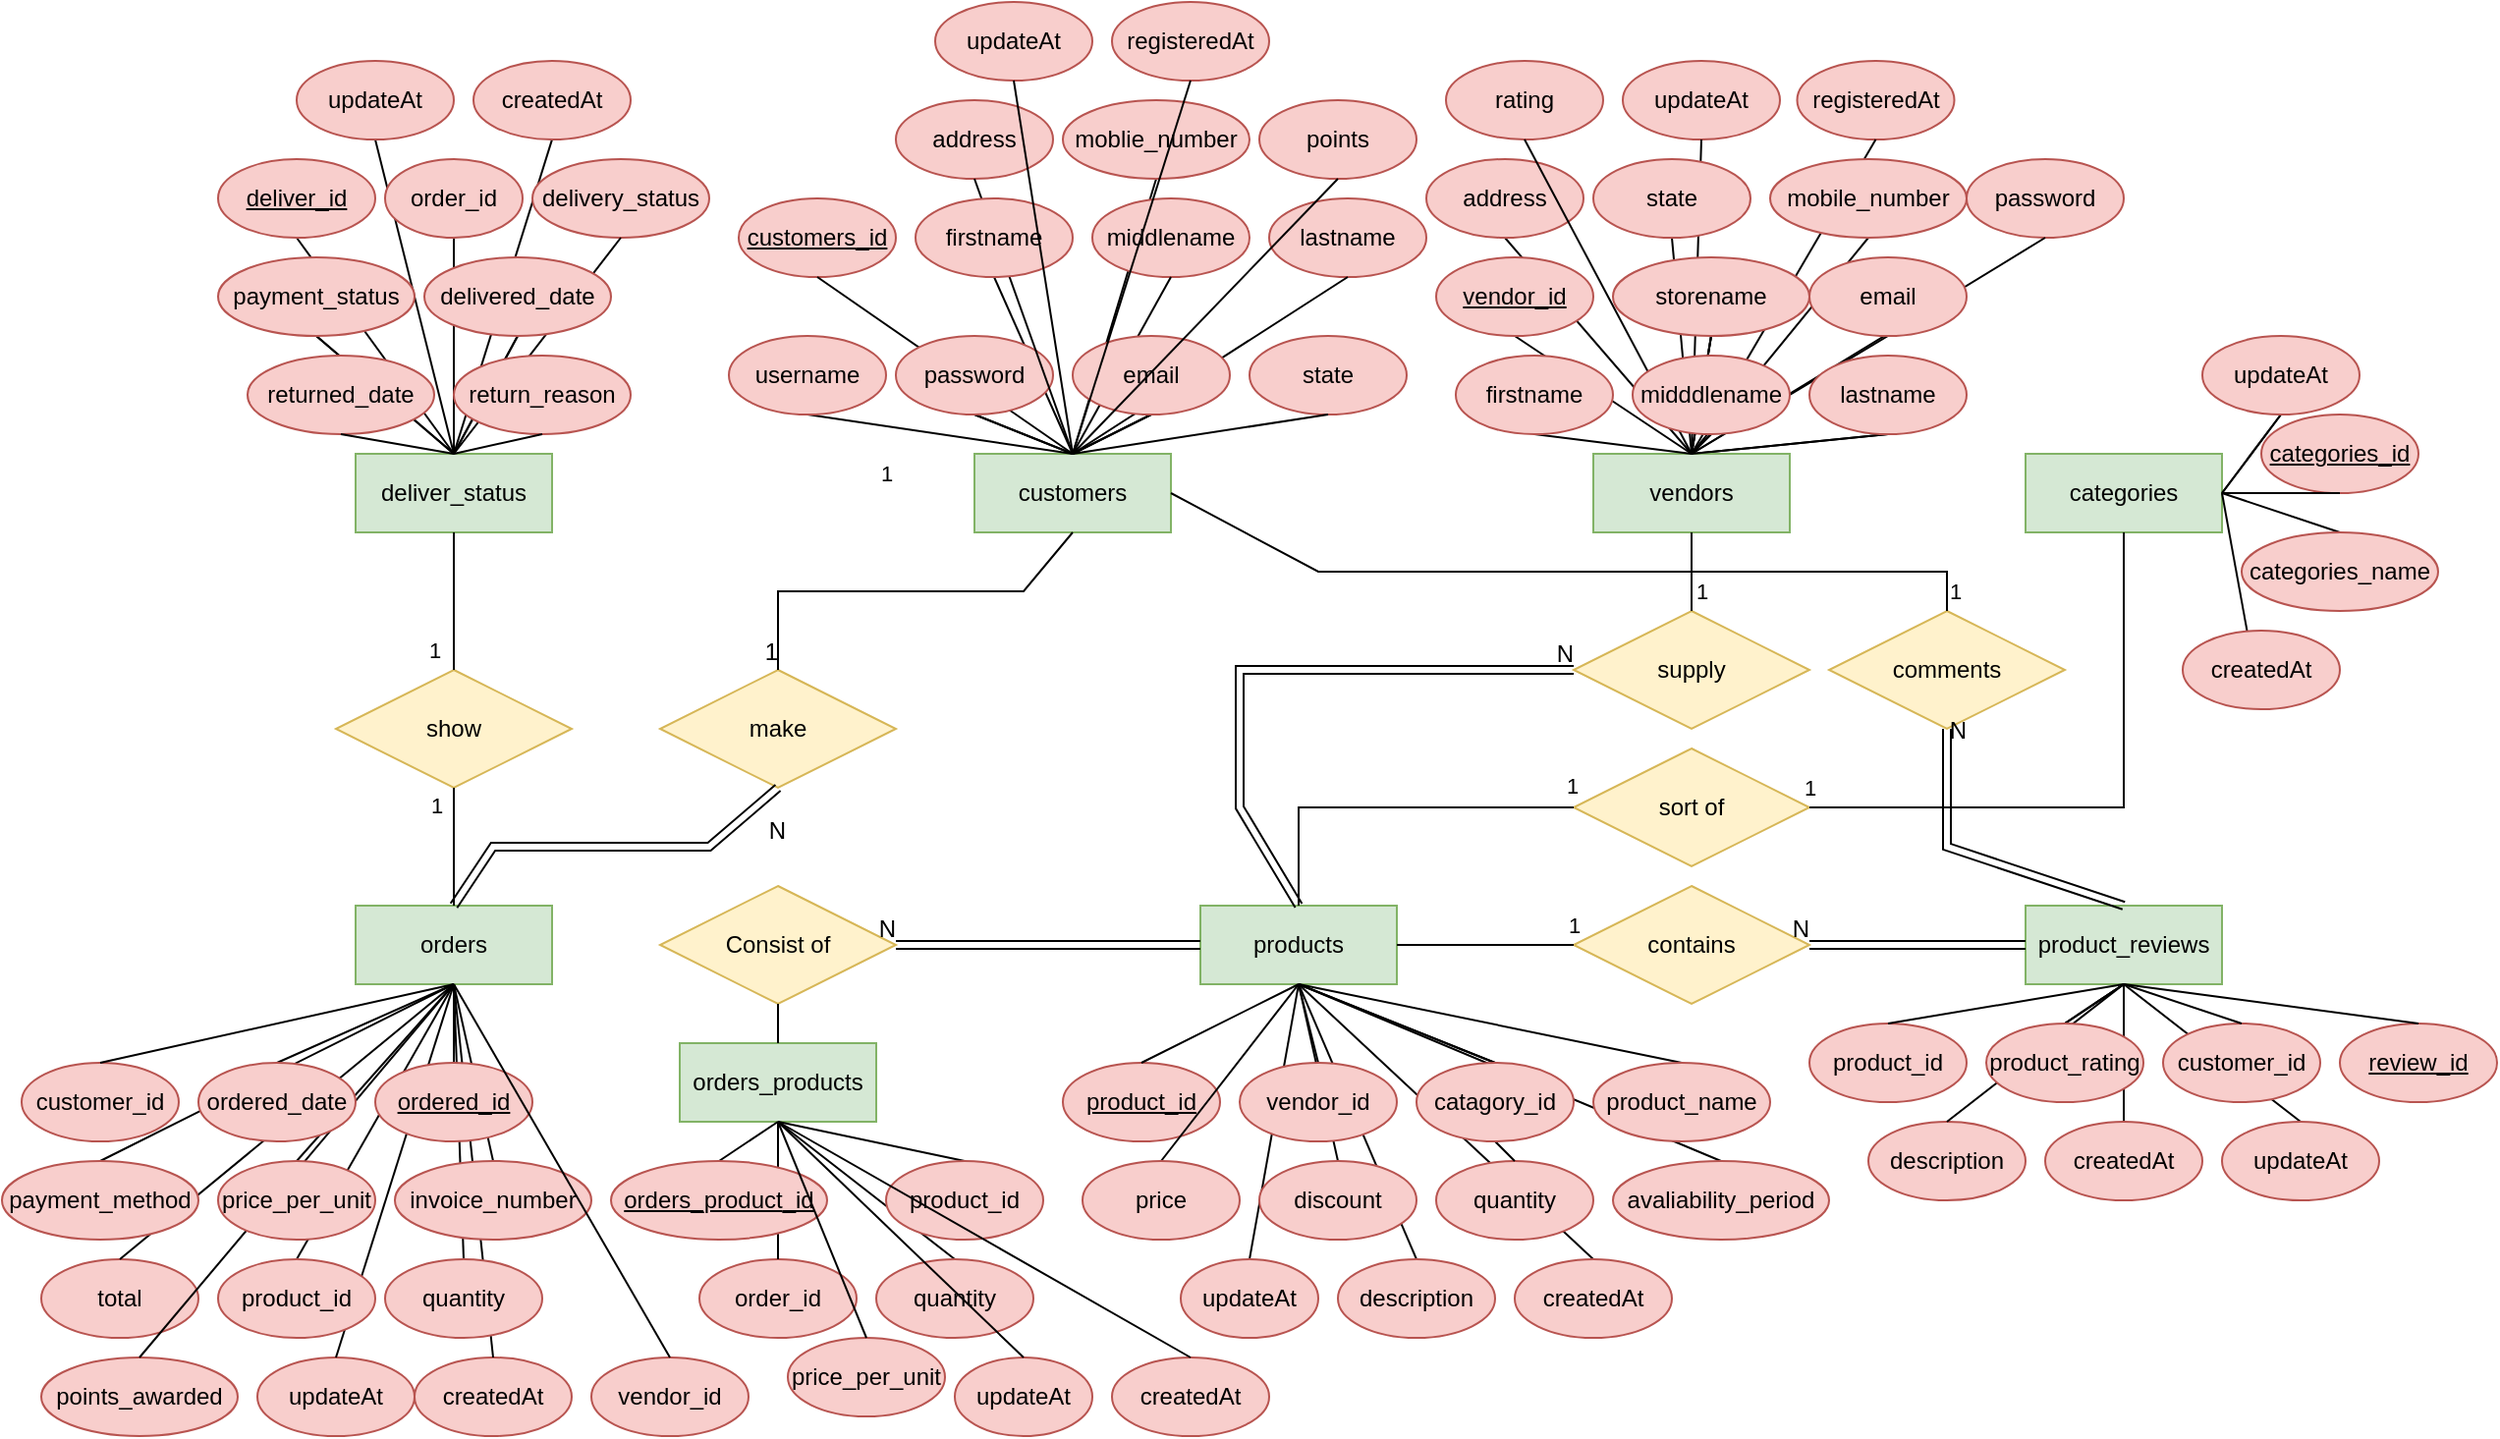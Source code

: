 <mxfile version="20.2.3" type="device"><diagram id="R2lEEEUBdFMjLlhIrx00" name="Page-1"><mxGraphModel dx="1033" dy="639" grid="1" gridSize="10" guides="1" tooltips="1" connect="1" arrows="1" fold="1" page="1" pageScale="1" pageWidth="1600" pageHeight="900" background="none" math="0" shadow="0" extFonts="Permanent Marker^https://fonts.googleapis.com/css?family=Permanent+Marker"><root><mxCell id="0"/><mxCell id="1" parent="0"/><mxCell id="c86wWCYFUqh2CzW6rSQI-35" value="" style="endArrow=none;html=1;rounded=0;exitX=0.5;exitY=1;exitDx=0;exitDy=0;entryX=0.5;entryY=0;entryDx=0;entryDy=0;" parent="1" source="c86wWCYFUqh2CzW6rSQI-33" target="HpdxCcr4v93Am6cc00VK-193" edge="1"><mxGeometry relative="1" as="geometry"><mxPoint x="570" y="360" as="sourcePoint"/><mxPoint x="730" y="360" as="targetPoint"/></mxGeometry></mxCell><mxCell id="c86wWCYFUqh2CzW6rSQI-36" value="" style="endArrow=none;html=1;rounded=0;exitX=0.5;exitY=1;exitDx=0;exitDy=0;entryX=0.5;entryY=0;entryDx=0;entryDy=0;" parent="1" source="c86wWCYFUqh2CzW6rSQI-34" target="HpdxCcr4v93Am6cc00VK-193" edge="1"><mxGeometry relative="1" as="geometry"><mxPoint x="570" y="360" as="sourcePoint"/><mxPoint x="730" y="360" as="targetPoint"/></mxGeometry></mxCell><mxCell id="HpdxCcr4v93Am6cc00VK-167" value="" style="endArrow=none;html=1;rounded=0;fontFamily=Helvetica;fontSize=12;fontColor=default;exitX=0.5;exitY=1;exitDx=0;exitDy=0;entryX=0.5;entryY=0;entryDx=0;entryDy=0;" parent="1" source="HpdxCcr4v93Am6cc00VK-163" target="HpdxCcr4v93Am6cc00VK-143" edge="1"><mxGeometry relative="1" as="geometry"><mxPoint x="875" y="290" as="sourcePoint"/><mxPoint x="825" y="380" as="targetPoint"/></mxGeometry></mxCell><mxCell id="HpdxCcr4v93Am6cc00VK-63" value="" style="endArrow=none;html=1;rounded=0;fontFamily=Helvetica;fontSize=12;fontColor=default;exitX=0.5;exitY=1;exitDx=0;exitDy=0;entryX=0.5;entryY=0;entryDx=0;entryDy=0;startArrow=none;" parent="1" source="HpdxCcr4v93Am6cc00VK-58" target="HpdxCcr4v93Am6cc00VK-37" edge="1"><mxGeometry relative="1" as="geometry"><mxPoint x="1260" y="430" as="sourcePoint"/><mxPoint x="1100" y="410" as="targetPoint"/></mxGeometry></mxCell><mxCell id="HpdxCcr4v93Am6cc00VK-5" value="&lt;span style=&quot;font-family: Arial;&quot;&gt;orders&lt;/span&gt;" style="whiteSpace=wrap;html=1;align=center;fontFamily=Helvetica;fontSize=12;fontColor=default;strokeColor=#82b366;fillColor=#d5e8d4;" parent="1" vertex="1"><mxGeometry x="450" y="600" width="100" height="40" as="geometry"/></mxCell><mxCell id="HpdxCcr4v93Am6cc00VK-6" value="show" style="shape=rhombus;perimeter=rhombusPerimeter;whiteSpace=wrap;html=1;align=center;fontFamily=Helvetica;fontSize=12;strokeColor=#d6b656;fillColor=#fff2cc;" parent="1" vertex="1"><mxGeometry x="440" y="480" width="120" height="60" as="geometry"/></mxCell><mxCell id="HpdxCcr4v93Am6cc00VK-9" value="&lt;span style=&quot;font-family: Arial;&quot;&gt;customer_id&lt;/span&gt;" style="ellipse;whiteSpace=wrap;html=1;align=center;fontFamily=Helvetica;fontSize=12;strokeColor=#b85450;fillColor=#f8cecc;fillStyle=auto;" parent="1" vertex="1"><mxGeometry x="280" y="680" width="80" height="40" as="geometry"/></mxCell><mxCell id="HpdxCcr4v93Am6cc00VK-11" value="&lt;span style=&quot;font-family: Arial;&quot;&gt;updateAt&lt;/span&gt;" style="ellipse;whiteSpace=wrap;html=1;align=center;fontFamily=Helvetica;fontSize=12;strokeColor=#b85450;fillColor=#f8cecc;" parent="1" vertex="1"><mxGeometry x="400" y="830" width="80" height="40" as="geometry"/></mxCell><mxCell id="HpdxCcr4v93Am6cc00VK-13" value="&lt;span style=&quot;font-family: Arial;&quot;&gt;points_awarded&lt;/span&gt;" style="ellipse;whiteSpace=wrap;html=1;align=center;fontFamily=Helvetica;fontSize=12;strokeColor=#b85450;fillColor=#f8cecc;" parent="1" vertex="1"><mxGeometry x="290" y="830" width="100" height="40" as="geometry"/></mxCell><mxCell id="HpdxCcr4v93Am6cc00VK-18" value="&lt;span style=&quot;font-family: Arial;&quot;&gt;createdAt&lt;/span&gt;" style="ellipse;whiteSpace=wrap;html=1;align=center;fontFamily=Helvetica;fontSize=12;strokeColor=#b85450;fillColor=#f8cecc;" parent="1" vertex="1"><mxGeometry x="480" y="830" width="80" height="40" as="geometry"/></mxCell><mxCell id="HpdxCcr4v93Am6cc00VK-20" value="&lt;font face=&quot;Arial&quot;&gt;total&lt;/font&gt;" style="ellipse;whiteSpace=wrap;html=1;align=center;fontFamily=Helvetica;fontSize=12;strokeColor=#b85450;fillColor=#f8cecc;" parent="1" vertex="1"><mxGeometry x="290" y="780" width="80" height="40" as="geometry"/></mxCell><mxCell id="HpdxCcr4v93Am6cc00VK-25" value="" style="endArrow=none;html=1;rounded=0;fontFamily=Helvetica;fontSize=12;fontColor=default;exitX=0.5;exitY=0;exitDx=0;exitDy=0;entryX=0.5;entryY=1;entryDx=0;entryDy=0;" parent="1" source="HpdxCcr4v93Am6cc00VK-15" target="HpdxCcr4v93Am6cc00VK-5" edge="1"><mxGeometry relative="1" as="geometry"><mxPoint x="415" y="690" as="sourcePoint"/><mxPoint x="575" y="690" as="targetPoint"/></mxGeometry></mxCell><mxCell id="HpdxCcr4v93Am6cc00VK-26" value="" style="endArrow=none;html=1;rounded=0;fontFamily=Helvetica;fontSize=12;fontColor=default;exitX=0.5;exitY=0;exitDx=0;exitDy=0;entryX=0.5;entryY=1;entryDx=0;entryDy=0;" parent="1" source="HpdxCcr4v93Am6cc00VK-16" target="HpdxCcr4v93Am6cc00VK-5" edge="1"><mxGeometry relative="1" as="geometry"><mxPoint x="435" y="680" as="sourcePoint"/><mxPoint x="475" y="640" as="targetPoint"/></mxGeometry></mxCell><mxCell id="HpdxCcr4v93Am6cc00VK-27" value="" style="endArrow=none;html=1;rounded=0;fontFamily=Helvetica;fontSize=12;fontColor=default;exitX=0.5;exitY=0;exitDx=0;exitDy=0;entryX=0.5;entryY=1;entryDx=0;entryDy=0;" parent="1" source="HpdxCcr4v93Am6cc00VK-9" target="HpdxCcr4v93Am6cc00VK-5" edge="1"><mxGeometry relative="1" as="geometry"><mxPoint x="445" y="690" as="sourcePoint"/><mxPoint x="475" y="640" as="targetPoint"/></mxGeometry></mxCell><mxCell id="HpdxCcr4v93Am6cc00VK-28" value="" style="endArrow=none;html=1;rounded=0;fontFamily=Helvetica;fontSize=12;fontColor=default;exitX=0.5;exitY=0;exitDx=0;exitDy=0;entryX=0.5;entryY=1;entryDx=0;entryDy=0;" parent="1" source="HpdxCcr4v93Am6cc00VK-17" target="HpdxCcr4v93Am6cc00VK-5" edge="1"><mxGeometry relative="1" as="geometry"><mxPoint x="455" y="700" as="sourcePoint"/><mxPoint x="575" y="620" as="targetPoint"/></mxGeometry></mxCell><mxCell id="HpdxCcr4v93Am6cc00VK-29" value="" style="endArrow=none;html=1;rounded=0;fontFamily=Helvetica;fontSize=12;fontColor=default;exitX=0.5;exitY=0;exitDx=0;exitDy=0;entryX=0.5;entryY=1;entryDx=0;entryDy=0;" parent="1" source="HpdxCcr4v93Am6cc00VK-12" target="HpdxCcr4v93Am6cc00VK-5" edge="1"><mxGeometry relative="1" as="geometry"><mxPoint x="465" y="710" as="sourcePoint"/><mxPoint x="475" y="640" as="targetPoint"/></mxGeometry></mxCell><mxCell id="HpdxCcr4v93Am6cc00VK-30" value="" style="endArrow=none;html=1;rounded=0;fontFamily=Helvetica;fontSize=12;fontColor=default;exitX=0.5;exitY=0;exitDx=0;exitDy=0;entryX=0.5;entryY=1;entryDx=0;entryDy=0;" parent="1" source="HpdxCcr4v93Am6cc00VK-21" target="HpdxCcr4v93Am6cc00VK-5" edge="1"><mxGeometry relative="1" as="geometry"><mxPoint x="475" y="720" as="sourcePoint"/><mxPoint x="475" y="640" as="targetPoint"/></mxGeometry></mxCell><mxCell id="HpdxCcr4v93Am6cc00VK-31" value="" style="endArrow=none;html=1;rounded=0;fontFamily=Helvetica;fontSize=12;fontColor=default;exitX=0.5;exitY=0;exitDx=0;exitDy=0;entryX=0.5;entryY=1;entryDx=0;entryDy=0;" parent="1" source="HpdxCcr4v93Am6cc00VK-14" target="HpdxCcr4v93Am6cc00VK-5" edge="1"><mxGeometry relative="1" as="geometry"><mxPoint x="485" y="730" as="sourcePoint"/><mxPoint x="535" y="700" as="targetPoint"/></mxGeometry></mxCell><mxCell id="HpdxCcr4v93Am6cc00VK-32" value="" style="endArrow=none;html=1;rounded=0;fontFamily=Helvetica;fontSize=12;fontColor=default;exitX=0.5;exitY=0;exitDx=0;exitDy=0;entryX=0.5;entryY=1;entryDx=0;entryDy=0;" parent="1" source="HpdxCcr4v93Am6cc00VK-10" target="HpdxCcr4v93Am6cc00VK-5" edge="1"><mxGeometry relative="1" as="geometry"><mxPoint x="495" y="740" as="sourcePoint"/><mxPoint x="475" y="640" as="targetPoint"/></mxGeometry></mxCell><mxCell id="HpdxCcr4v93Am6cc00VK-33" value="" style="endArrow=none;html=1;rounded=0;fontFamily=Helvetica;fontSize=12;fontColor=default;exitX=0.5;exitY=0;exitDx=0;exitDy=0;entryX=0.5;entryY=1;entryDx=0;entryDy=0;" parent="1" source="HpdxCcr4v93Am6cc00VK-11" target="HpdxCcr4v93Am6cc00VK-5" edge="1"><mxGeometry relative="1" as="geometry"><mxPoint x="505" y="750" as="sourcePoint"/><mxPoint x="475" y="640" as="targetPoint"/></mxGeometry></mxCell><mxCell id="HpdxCcr4v93Am6cc00VK-34" value="" style="endArrow=none;html=1;rounded=0;fontFamily=Helvetica;fontSize=12;fontColor=default;exitX=0.5;exitY=0;exitDx=0;exitDy=0;entryX=0.5;entryY=1;entryDx=0;entryDy=0;" parent="1" source="HpdxCcr4v93Am6cc00VK-13" target="HpdxCcr4v93Am6cc00VK-5" edge="1"><mxGeometry relative="1" as="geometry"><mxPoint x="515" y="760" as="sourcePoint"/><mxPoint x="565" y="730" as="targetPoint"/></mxGeometry></mxCell><mxCell id="HpdxCcr4v93Am6cc00VK-35" value="" style="endArrow=none;html=1;rounded=0;fontFamily=Helvetica;fontSize=12;fontColor=default;exitX=0.5;exitY=0;exitDx=0;exitDy=0;entryX=0.5;entryY=1;entryDx=0;entryDy=0;" parent="1" source="HpdxCcr4v93Am6cc00VK-18" target="HpdxCcr4v93Am6cc00VK-5" edge="1"><mxGeometry relative="1" as="geometry"><mxPoint x="525" y="770" as="sourcePoint"/><mxPoint x="575" y="740" as="targetPoint"/></mxGeometry></mxCell><mxCell id="HpdxCcr4v93Am6cc00VK-36" value="" style="endArrow=none;html=1;rounded=0;fontFamily=Helvetica;fontSize=12;fontColor=default;exitX=0.5;exitY=0;exitDx=0;exitDy=0;entryX=0.5;entryY=1;entryDx=0;entryDy=0;" parent="1" source="HpdxCcr4v93Am6cc00VK-20" target="HpdxCcr4v93Am6cc00VK-5" edge="1"><mxGeometry relative="1" as="geometry"><mxPoint x="535" y="780" as="sourcePoint"/><mxPoint x="585" y="750" as="targetPoint"/></mxGeometry></mxCell><mxCell id="HpdxCcr4v93Am6cc00VK-12" value="&lt;span style=&quot;font-family: Arial;&quot;&gt;price_per_unit&lt;/span&gt;" style="ellipse;whiteSpace=wrap;html=1;align=center;fontFamily=Helvetica;fontSize=12;strokeColor=#b85450;fillColor=#f8cecc;" parent="1" vertex="1"><mxGeometry x="380" y="730" width="80" height="40" as="geometry"/></mxCell><mxCell id="HpdxCcr4v93Am6cc00VK-14" value="&lt;span style=&quot;font-family: Arial;&quot;&gt;invoice_number&lt;/span&gt;" style="ellipse;whiteSpace=wrap;html=1;align=center;fontFamily=Helvetica;fontSize=12;strokeColor=#b85450;fillColor=#f8cecc;" parent="1" vertex="1"><mxGeometry x="470" y="730" width="100" height="40" as="geometry"/></mxCell><mxCell id="HpdxCcr4v93Am6cc00VK-21" value="&lt;span style=&quot;font-family: Arial;&quot;&gt;product_id&lt;/span&gt;" style="ellipse;whiteSpace=wrap;html=1;align=center;fontFamily=Helvetica;fontSize=12;strokeColor=#b85450;fillColor=#f8cecc;" parent="1" vertex="1"><mxGeometry x="380" y="780" width="80" height="40" as="geometry"/></mxCell><mxCell id="HpdxCcr4v93Am6cc00VK-17" value="&lt;span style=&quot;font-family: Arial;&quot;&gt;&lt;u&gt;ordered_id&lt;/u&gt;&lt;/span&gt;" style="ellipse;whiteSpace=wrap;html=1;align=center;fontFamily=Helvetica;fontSize=12;strokeColor=#b85450;fillColor=#f8cecc;" parent="1" vertex="1"><mxGeometry x="460" y="680" width="80" height="40" as="geometry"/></mxCell><mxCell id="HpdxCcr4v93Am6cc00VK-16" value="&lt;span style=&quot;font-family: Arial;&quot;&gt;quantity&lt;/span&gt;" style="ellipse;whiteSpace=wrap;html=1;align=center;fontFamily=Helvetica;fontSize=12;strokeColor=#b85450;fillColor=#f8cecc;" parent="1" vertex="1"><mxGeometry x="465" y="780" width="80" height="40" as="geometry"/></mxCell><mxCell id="HpdxCcr4v93Am6cc00VK-15" value="&lt;span style=&quot;font-family: Arial;&quot;&gt;ordered_date&lt;/span&gt;" style="ellipse;whiteSpace=wrap;html=1;align=center;fontFamily=Helvetica;fontSize=12;strokeColor=#b85450;fillColor=#f8cecc;" parent="1" vertex="1"><mxGeometry x="370" y="680" width="80" height="40" as="geometry"/></mxCell><mxCell id="HpdxCcr4v93Am6cc00VK-10" value="&lt;span style=&quot;font-family: Arial;&quot;&gt;payment_method&lt;/span&gt;" style="ellipse;whiteSpace=wrap;html=1;align=center;fontFamily=Helvetica;fontSize=12;strokeColor=#b85450;fillColor=#f8cecc;" parent="1" vertex="1"><mxGeometry x="270" y="730" width="100" height="40" as="geometry"/></mxCell><mxCell id="HpdxCcr4v93Am6cc00VK-37" value="&lt;font face=&quot;Arial&quot;&gt;vendors&lt;/font&gt;" style="whiteSpace=wrap;html=1;align=center;fontFamily=Helvetica;fontSize=12;fontColor=default;strokeColor=#82b366;fillColor=#d5e8d4;" parent="1" vertex="1"><mxGeometry x="1080" y="370" width="100" height="40" as="geometry"/></mxCell><mxCell id="HpdxCcr4v93Am6cc00VK-39" value="&lt;span style=&quot;font-family: Arial;&quot;&gt;password&lt;/span&gt;" style="ellipse;whiteSpace=wrap;html=1;align=center;fontFamily=Helvetica;fontSize=12;strokeColor=#b85450;fillColor=#f8cecc;" parent="1" vertex="1"><mxGeometry x="1270" y="220" width="80" height="40" as="geometry"/></mxCell><mxCell id="HpdxCcr4v93Am6cc00VK-42" value="&lt;font face=&quot;Arial&quot;&gt;rating&lt;/font&gt;" style="ellipse;whiteSpace=wrap;html=1;align=center;fontFamily=Helvetica;fontSize=12;strokeColor=#b85450;fillColor=#f8cecc;" parent="1" vertex="1"><mxGeometry x="1005" y="170" width="80" height="40" as="geometry"/></mxCell><mxCell id="HpdxCcr4v93Am6cc00VK-43" value="" style="endArrow=none;html=1;rounded=0;fontFamily=Helvetica;fontSize=12;fontColor=default;exitX=0.5;exitY=1;exitDx=0;exitDy=0;entryX=0.5;entryY=0;entryDx=0;entryDy=0;" parent="1" source="HpdxCcr4v93Am6cc00VK-60" target="HpdxCcr4v93Am6cc00VK-37" edge="1"><mxGeometry relative="1" as="geometry"><mxPoint x="1060" y="440" as="sourcePoint"/><mxPoint x="1030" y="410" as="targetPoint"/></mxGeometry></mxCell><mxCell id="HpdxCcr4v93Am6cc00VK-44" value="" style="endArrow=none;html=1;rounded=0;fontFamily=Helvetica;fontSize=12;fontColor=default;exitX=0.5;exitY=1;exitDx=0;exitDy=0;entryX=0.5;entryY=0;entryDx=0;entryDy=0;" parent="1" source="HpdxCcr4v93Am6cc00VK-59" target="HpdxCcr4v93Am6cc00VK-37" edge="1"><mxGeometry relative="1" as="geometry"><mxPoint x="1080" y="430" as="sourcePoint"/><mxPoint x="1200" y="400" as="targetPoint"/></mxGeometry></mxCell><mxCell id="HpdxCcr4v93Am6cc00VK-45" value="" style="endArrow=none;html=1;rounded=0;fontFamily=Helvetica;fontSize=12;fontColor=default;exitX=0.5;exitY=1;exitDx=0;exitDy=0;entryX=0.5;entryY=0;entryDx=0;entryDy=0;" parent="1" source="HpdxCcr4v93Am6cc00VK-38" target="HpdxCcr4v93Am6cc00VK-37" edge="1"><mxGeometry relative="1" as="geometry"><mxPoint x="1090" y="440" as="sourcePoint"/><mxPoint x="1120" y="390" as="targetPoint"/></mxGeometry></mxCell><mxCell id="HpdxCcr4v93Am6cc00VK-46" value="" style="endArrow=none;html=1;rounded=0;fontFamily=Helvetica;fontSize=12;fontColor=default;exitX=0.5;exitY=1;exitDx=0;exitDy=0;entryX=0.5;entryY=0;entryDx=0;entryDy=0;" parent="1" source="HpdxCcr4v93Am6cc00VK-58" target="HpdxCcr4v93Am6cc00VK-37" edge="1"><mxGeometry relative="1" as="geometry"><mxPoint x="1100" y="450" as="sourcePoint"/><mxPoint x="1220" y="370" as="targetPoint"/></mxGeometry></mxCell><mxCell id="HpdxCcr4v93Am6cc00VK-47" value="" style="endArrow=none;html=1;rounded=0;fontFamily=Helvetica;fontSize=12;fontColor=default;exitX=0.5;exitY=1;exitDx=0;exitDy=0;entryX=0.5;entryY=0;entryDx=0;entryDy=0;" parent="1" source="HpdxCcr4v93Am6cc00VK-55" target="HpdxCcr4v93Am6cc00VK-37" edge="1"><mxGeometry relative="1" as="geometry"><mxPoint x="1110" y="460" as="sourcePoint"/><mxPoint x="1120" y="390" as="targetPoint"/></mxGeometry></mxCell><mxCell id="HpdxCcr4v93Am6cc00VK-48" value="" style="endArrow=none;html=1;rounded=0;fontFamily=Helvetica;fontSize=12;fontColor=default;exitX=0.5;exitY=1;exitDx=0;exitDy=0;entryX=0.5;entryY=0;entryDx=0;entryDy=0;startArrow=none;" parent="1" source="HpdxCcr4v93Am6cc00VK-61" target="HpdxCcr4v93Am6cc00VK-37" edge="1"><mxGeometry relative="1" as="geometry"><mxPoint x="1120" y="470" as="sourcePoint"/><mxPoint x="1120" y="390" as="targetPoint"/></mxGeometry></mxCell><mxCell id="HpdxCcr4v93Am6cc00VK-49" value="" style="endArrow=none;html=1;rounded=0;fontFamily=Helvetica;fontSize=12;fontColor=default;exitX=0.5;exitY=1;exitDx=0;exitDy=0;entryX=0.5;entryY=0;entryDx=0;entryDy=0;" parent="1" source="HpdxCcr4v93Am6cc00VK-56" target="HpdxCcr4v93Am6cc00VK-37" edge="1"><mxGeometry relative="1" as="geometry"><mxPoint x="1130" y="480" as="sourcePoint"/><mxPoint x="1040" y="380" as="targetPoint"/></mxGeometry></mxCell><mxCell id="HpdxCcr4v93Am6cc00VK-50" value="" style="endArrow=none;html=1;rounded=0;fontFamily=Helvetica;fontSize=12;fontColor=default;exitX=0.5;exitY=1;exitDx=0;exitDy=0;entryX=0.5;entryY=0;entryDx=0;entryDy=0;" parent="1" source="HpdxCcr4v93Am6cc00VK-61" target="HpdxCcr4v93Am6cc00VK-37" edge="1"><mxGeometry relative="1" as="geometry"><mxPoint x="1140" y="490" as="sourcePoint"/><mxPoint x="1120" y="390" as="targetPoint"/></mxGeometry></mxCell><mxCell id="HpdxCcr4v93Am6cc00VK-51" value="" style="endArrow=none;html=1;rounded=0;fontFamily=Helvetica;fontSize=12;fontColor=default;exitX=0.5;exitY=1;exitDx=0;exitDy=0;entryX=0.5;entryY=0;entryDx=0;entryDy=0;" parent="1" source="HpdxCcr4v93Am6cc00VK-39" target="HpdxCcr4v93Am6cc00VK-37" edge="1"><mxGeometry relative="1" as="geometry"><mxPoint x="1150" y="500" as="sourcePoint"/><mxPoint x="1120" y="390" as="targetPoint"/></mxGeometry></mxCell><mxCell id="HpdxCcr4v93Am6cc00VK-52" value="" style="endArrow=none;html=1;rounded=0;fontFamily=Helvetica;fontSize=12;fontColor=default;exitX=0.5;exitY=1;exitDx=0;exitDy=0;entryX=0.5;entryY=0;entryDx=0;entryDy=0;" parent="1" source="HpdxCcr4v93Am6cc00VK-40" target="HpdxCcr4v93Am6cc00VK-37" edge="1"><mxGeometry relative="1" as="geometry"><mxPoint x="1160" y="510" as="sourcePoint"/><mxPoint x="1210" y="480" as="targetPoint"/></mxGeometry></mxCell><mxCell id="HpdxCcr4v93Am6cc00VK-53" value="" style="endArrow=none;html=1;rounded=0;fontFamily=Helvetica;fontSize=12;fontColor=default;exitX=0.5;exitY=1;exitDx=0;exitDy=0;entryX=0.5;entryY=0;entryDx=0;entryDy=0;startArrow=none;" parent="1" source="HpdxCcr4v93Am6cc00VK-59" target="HpdxCcr4v93Am6cc00VK-37" edge="1"><mxGeometry relative="1" as="geometry"><mxPoint x="1170" y="520" as="sourcePoint"/><mxPoint x="1210" y="400" as="targetPoint"/></mxGeometry></mxCell><mxCell id="HpdxCcr4v93Am6cc00VK-54" value="" style="endArrow=none;html=1;rounded=0;fontFamily=Helvetica;fontSize=12;fontColor=default;exitX=0.5;exitY=1;exitDx=0;exitDy=0;entryX=0.5;entryY=0;entryDx=0;entryDy=0;startArrow=none;" parent="1" source="HpdxCcr4v93Am6cc00VK-61" target="HpdxCcr4v93Am6cc00VK-37" edge="1"><mxGeometry relative="1" as="geometry"><mxPoint x="1180" y="530" as="sourcePoint"/><mxPoint x="1010" y="370" as="targetPoint"/></mxGeometry></mxCell><mxCell id="HpdxCcr4v93Am6cc00VK-55" value="&lt;span style=&quot;font-family: Arial;&quot;&gt;address&lt;/span&gt;" style="ellipse;whiteSpace=wrap;html=1;align=center;fontFamily=Helvetica;fontSize=12;strokeColor=#b85450;fillColor=#f8cecc;" parent="1" vertex="1"><mxGeometry x="995" y="220" width="80" height="40" as="geometry"/></mxCell><mxCell id="HpdxCcr4v93Am6cc00VK-60" value="&lt;span style=&quot;font-family: Arial;&quot;&gt;firstname&lt;/span&gt;" style="ellipse;whiteSpace=wrap;html=1;align=center;fontFamily=Helvetica;fontSize=12;strokeColor=#b85450;fillColor=#f8cecc;" parent="1" vertex="1"><mxGeometry x="1010" y="320" width="80" height="40" as="geometry"/></mxCell><mxCell id="HpdxCcr4v93Am6cc00VK-41" value="&lt;span style=&quot;font-family: Arial;&quot;&gt;registeredAt&lt;/span&gt;" style="ellipse;whiteSpace=wrap;html=1;align=center;fontFamily=Helvetica;fontSize=12;strokeColor=#b85450;fillColor=#f8cecc;" parent="1" vertex="1"><mxGeometry x="1183.75" y="170" width="80" height="40" as="geometry"/></mxCell><mxCell id="HpdxCcr4v93Am6cc00VK-62" value="&lt;span style=&quot;font-family: Arial;&quot;&gt;updateAt&lt;/span&gt;" style="ellipse;whiteSpace=wrap;html=1;align=center;fontFamily=Helvetica;fontSize=12;strokeColor=#b85450;fillColor=#f8cecc;" parent="1" vertex="1"><mxGeometry x="1095" y="170" width="80" height="40" as="geometry"/></mxCell><mxCell id="HpdxCcr4v93Am6cc00VK-56" value="&lt;span style=&quot;font-family: Arial;&quot;&gt;email&lt;/span&gt;" style="ellipse;whiteSpace=wrap;html=1;align=center;fontFamily=Helvetica;fontSize=12;strokeColor=#b85450;fillColor=#f8cecc;" parent="1" vertex="1"><mxGeometry x="1190" y="270" width="80" height="40" as="geometry"/></mxCell><mxCell id="HpdxCcr4v93Am6cc00VK-65" value="&lt;font face=&quot;Arial&quot;&gt;products&lt;/font&gt;" style="whiteSpace=wrap;html=1;align=center;fontFamily=Helvetica;fontSize=12;fontColor=default;strokeColor=#82b366;fillColor=#d5e8d4;" parent="1" vertex="1"><mxGeometry x="880" y="600" width="100" height="40" as="geometry"/></mxCell><mxCell id="HpdxCcr4v93Am6cc00VK-66" value="&lt;span style=&quot;font-family: Arial;&quot;&gt;&lt;u&gt;product_id&lt;/u&gt;&lt;/span&gt;" style="ellipse;whiteSpace=wrap;html=1;align=center;fontFamily=Helvetica;fontSize=12;strokeColor=#b85450;fillColor=#f8cecc;fillStyle=auto;" parent="1" vertex="1"><mxGeometry x="810" y="680" width="80" height="40" as="geometry"/></mxCell><mxCell id="HpdxCcr4v93Am6cc00VK-69" value="" style="endArrow=none;html=1;rounded=0;fontFamily=Helvetica;fontSize=12;fontColor=default;exitX=0.5;exitY=0;exitDx=0;exitDy=0;entryX=0.5;entryY=1;entryDx=0;entryDy=0;" parent="1" source="HpdxCcr4v93Am6cc00VK-85" target="HpdxCcr4v93Am6cc00VK-65" edge="1"><mxGeometry relative="1" as="geometry"><mxPoint x="855" y="680" as="sourcePoint"/><mxPoint x="1015" y="680" as="targetPoint"/></mxGeometry></mxCell><mxCell id="HpdxCcr4v93Am6cc00VK-70" value="" style="endArrow=none;html=1;rounded=0;fontFamily=Helvetica;fontSize=12;fontColor=default;exitX=0.5;exitY=0;exitDx=0;exitDy=0;entryX=0.5;entryY=1;entryDx=0;entryDy=0;" parent="1" source="HpdxCcr4v93Am6cc00VK-84" target="HpdxCcr4v93Am6cc00VK-65" edge="1"><mxGeometry relative="1" as="geometry"><mxPoint x="875" y="670" as="sourcePoint"/><mxPoint x="915" y="630" as="targetPoint"/></mxGeometry></mxCell><mxCell id="HpdxCcr4v93Am6cc00VK-71" value="" style="endArrow=none;html=1;rounded=0;fontFamily=Helvetica;fontSize=12;fontColor=default;exitX=0.5;exitY=0;exitDx=0;exitDy=0;entryX=0.5;entryY=1;entryDx=0;entryDy=0;" parent="1" source="HpdxCcr4v93Am6cc00VK-66" target="HpdxCcr4v93Am6cc00VK-65" edge="1"><mxGeometry relative="1" as="geometry"><mxPoint x="885" y="680" as="sourcePoint"/><mxPoint x="915" y="630" as="targetPoint"/></mxGeometry></mxCell><mxCell id="HpdxCcr4v93Am6cc00VK-72" value="" style="endArrow=none;html=1;rounded=0;fontFamily=Helvetica;fontSize=12;fontColor=default;exitX=0.5;exitY=0;exitDx=0;exitDy=0;entryX=0.5;entryY=1;entryDx=0;entryDy=0;" parent="1" source="HpdxCcr4v93Am6cc00VK-83" target="HpdxCcr4v93Am6cc00VK-65" edge="1"><mxGeometry relative="1" as="geometry"><mxPoint x="895" y="690" as="sourcePoint"/><mxPoint x="1015" y="610" as="targetPoint"/></mxGeometry></mxCell><mxCell id="HpdxCcr4v93Am6cc00VK-73" value="" style="endArrow=none;html=1;rounded=0;fontFamily=Helvetica;fontSize=12;fontColor=default;exitX=0.5;exitY=0;exitDx=0;exitDy=0;entryX=0.5;entryY=1;entryDx=0;entryDy=0;" parent="1" source="HpdxCcr4v93Am6cc00VK-81" target="HpdxCcr4v93Am6cc00VK-65" edge="1"><mxGeometry relative="1" as="geometry"><mxPoint x="905" y="700" as="sourcePoint"/><mxPoint x="915" y="630" as="targetPoint"/></mxGeometry></mxCell><mxCell id="HpdxCcr4v93Am6cc00VK-74" value="" style="endArrow=none;html=1;rounded=0;fontFamily=Helvetica;fontSize=12;fontColor=default;exitX=0.5;exitY=0;exitDx=0;exitDy=0;entryX=0.5;entryY=1;entryDx=0;entryDy=0;" parent="1" source="HpdxCcr4v93Am6cc00VK-82" target="HpdxCcr4v93Am6cc00VK-65" edge="1"><mxGeometry relative="1" as="geometry"><mxPoint x="915" y="710" as="sourcePoint"/><mxPoint x="920" y="630" as="targetPoint"/></mxGeometry></mxCell><mxCell id="HpdxCcr4v93Am6cc00VK-75" value="" style="endArrow=none;html=1;rounded=0;fontFamily=Helvetica;fontSize=12;fontColor=default;exitX=0.5;exitY=0;exitDx=0;exitDy=0;entryX=0.5;entryY=1;entryDx=0;entryDy=0;startArrow=none;" parent="1" source="HpdxCcr4v93Am6cc00VK-68" target="HpdxCcr4v93Am6cc00VK-65" edge="1"><mxGeometry relative="1" as="geometry"><mxPoint x="925" y="720" as="sourcePoint"/><mxPoint x="975" y="690" as="targetPoint"/></mxGeometry></mxCell><mxCell id="HpdxCcr4v93Am6cc00VK-76" value="" style="endArrow=none;html=1;rounded=0;fontFamily=Helvetica;fontSize=12;fontColor=default;exitX=0.5;exitY=0;exitDx=0;exitDy=0;entryX=0.5;entryY=1;entryDx=0;entryDy=0;" parent="1" source="HpdxCcr4v93Am6cc00VK-90" target="HpdxCcr4v93Am6cc00VK-65" edge="1"><mxGeometry relative="1" as="geometry"><mxPoint x="775" y="710" as="sourcePoint"/><mxPoint x="915" y="630" as="targetPoint"/></mxGeometry></mxCell><mxCell id="HpdxCcr4v93Am6cc00VK-78" value="" style="endArrow=none;html=1;rounded=0;fontFamily=Helvetica;fontSize=12;fontColor=default;exitX=0.5;exitY=0;exitDx=0;exitDy=0;entryX=0.5;entryY=1;entryDx=0;entryDy=0;" parent="1" source="HpdxCcr4v93Am6cc00VK-87" target="HpdxCcr4v93Am6cc00VK-65" edge="1"><mxGeometry relative="1" as="geometry"><mxPoint x="955" y="750" as="sourcePoint"/><mxPoint x="1005" y="720" as="targetPoint"/></mxGeometry></mxCell><mxCell id="HpdxCcr4v93Am6cc00VK-79" value="" style="endArrow=none;html=1;rounded=0;fontFamily=Helvetica;fontSize=12;fontColor=default;exitX=0.5;exitY=0;exitDx=0;exitDy=0;entryX=0.5;entryY=1;entryDx=0;entryDy=0;" parent="1" source="HpdxCcr4v93Am6cc00VK-86" target="HpdxCcr4v93Am6cc00VK-65" edge="1"><mxGeometry relative="1" as="geometry"><mxPoint x="965" y="760" as="sourcePoint"/><mxPoint x="1015" y="730" as="targetPoint"/></mxGeometry></mxCell><mxCell id="HpdxCcr4v93Am6cc00VK-80" value="" style="endArrow=none;html=1;rounded=0;fontFamily=Helvetica;fontSize=12;fontColor=default;exitX=0.5;exitY=0;exitDx=0;exitDy=0;entryX=0.5;entryY=1;entryDx=0;entryDy=0;" parent="1" source="HpdxCcr4v93Am6cc00VK-68" target="HpdxCcr4v93Am6cc00VK-65" edge="1"><mxGeometry relative="1" as="geometry"><mxPoint x="975" y="770" as="sourcePoint"/><mxPoint x="1025" y="740" as="targetPoint"/></mxGeometry></mxCell><mxCell id="HpdxCcr4v93Am6cc00VK-81" value="&lt;span style=&quot;font-family: Arial;&quot;&gt;discount&lt;/span&gt;" style="ellipse;whiteSpace=wrap;html=1;align=center;fontFamily=Helvetica;fontSize=12;strokeColor=#b85450;fillColor=#f8cecc;" parent="1" vertex="1"><mxGeometry x="910" y="730" width="80" height="40" as="geometry"/></mxCell><mxCell id="HpdxCcr4v93Am6cc00VK-82" value="&lt;span style=&quot;font-family: Arial;&quot;&gt;avaliability_period&lt;/span&gt;" style="ellipse;whiteSpace=wrap;html=1;align=center;fontFamily=Helvetica;fontSize=12;strokeColor=#b85450;fillColor=#f8cecc;" parent="1" vertex="1"><mxGeometry x="1090" y="730" width="110" height="40" as="geometry"/></mxCell><mxCell id="HpdxCcr4v93Am6cc00VK-83" value="&lt;span style=&quot;font-family: Arial;&quot;&gt;description&lt;/span&gt;" style="ellipse;whiteSpace=wrap;html=1;align=center;fontFamily=Helvetica;fontSize=12;strokeColor=#b85450;fillColor=#f8cecc;" parent="1" vertex="1"><mxGeometry x="950" y="780" width="80" height="40" as="geometry"/></mxCell><mxCell id="HpdxCcr4v93Am6cc00VK-84" value="&lt;span style=&quot;font-family: Arial;&quot;&gt;product_name&lt;/span&gt;" style="ellipse;whiteSpace=wrap;html=1;align=center;fontFamily=Helvetica;fontSize=12;strokeColor=#b85450;fillColor=#f8cecc;" parent="1" vertex="1"><mxGeometry x="1080" y="680" width="90" height="40" as="geometry"/></mxCell><mxCell id="HpdxCcr4v93Am6cc00VK-85" value="&lt;span style=&quot;font-family: Arial;&quot;&gt;vendor_id&lt;/span&gt;" style="ellipse;whiteSpace=wrap;html=1;align=center;fontFamily=Helvetica;fontSize=12;strokeColor=#b85450;fillColor=#f8cecc;" parent="1" vertex="1"><mxGeometry x="900" y="680" width="80" height="40" as="geometry"/></mxCell><mxCell id="HpdxCcr4v93Am6cc00VK-86" value="&lt;span style=&quot;font-family: Arial;&quot;&gt;createdAt&lt;/span&gt;" style="ellipse;whiteSpace=wrap;html=1;align=center;fontFamily=Helvetica;fontSize=12;strokeColor=#b85450;fillColor=#f8cecc;" parent="1" vertex="1"><mxGeometry x="1040" y="780" width="80" height="40" as="geometry"/></mxCell><mxCell id="HpdxCcr4v93Am6cc00VK-87" value="&lt;span style=&quot;font-family: Arial;&quot;&gt;updateAt&lt;/span&gt;" style="ellipse;whiteSpace=wrap;html=1;align=center;fontFamily=Helvetica;fontSize=12;strokeColor=#b85450;fillColor=#f8cecc;" parent="1" vertex="1"><mxGeometry x="870" y="780" width="70" height="40" as="geometry"/></mxCell><mxCell id="HpdxCcr4v93Am6cc00VK-88" value="&lt;font face=&quot;Arial&quot;&gt;quantity&lt;/font&gt;" style="ellipse;whiteSpace=wrap;html=1;align=center;fontFamily=Helvetica;fontSize=12;strokeColor=#b85450;fillColor=#f8cecc;" parent="1" vertex="1"><mxGeometry x="1000" y="730" width="80" height="40" as="geometry"/></mxCell><mxCell id="HpdxCcr4v93Am6cc00VK-90" value="&lt;font face=&quot;Arial&quot;&gt;price&lt;/font&gt;" style="ellipse;whiteSpace=wrap;html=1;align=center;fontFamily=Helvetica;fontSize=12;strokeColor=#b85450;fillColor=#f8cecc;fillStyle=auto;" parent="1" vertex="1"><mxGeometry x="820" y="730" width="80" height="40" as="geometry"/></mxCell><mxCell id="HpdxCcr4v93Am6cc00VK-91" value="" style="endArrow=none;html=1;rounded=0;fontFamily=Helvetica;fontSize=12;fontColor=default;exitX=0.5;exitY=0;exitDx=0;exitDy=0;entryX=0.5;entryY=1;entryDx=0;entryDy=0;" parent="1" source="HpdxCcr4v93Am6cc00VK-88" target="HpdxCcr4v93Am6cc00VK-68" edge="1"><mxGeometry relative="1" as="geometry"><mxPoint x="1040" y="730" as="sourcePoint"/><mxPoint x="990" y="650" as="targetPoint"/></mxGeometry></mxCell><mxCell id="HpdxCcr4v93Am6cc00VK-68" value="&lt;font face=&quot;Arial&quot;&gt;catagory_id&lt;br&gt;&lt;/font&gt;" style="ellipse;whiteSpace=wrap;html=1;align=center;fontFamily=Helvetica;fontSize=12;strokeColor=#b85450;fillColor=#f8cecc;" parent="1" vertex="1"><mxGeometry x="990" y="680" width="80" height="40" as="geometry"/></mxCell><mxCell id="HpdxCcr4v93Am6cc00VK-92" value="&lt;font face=&quot;Arial&quot;&gt;product_reviews&lt;/font&gt;" style="whiteSpace=wrap;html=1;align=center;fontFamily=Helvetica;fontSize=12;fontColor=default;strokeColor=#82b366;fillColor=#d5e8d4;" parent="1" vertex="1"><mxGeometry x="1300" y="600" width="100" height="40" as="geometry"/></mxCell><mxCell id="HpdxCcr4v93Am6cc00VK-98" value="" style="endArrow=none;html=1;rounded=0;fontFamily=Helvetica;fontSize=12;fontColor=default;exitX=0.5;exitY=0;exitDx=0;exitDy=0;entryX=0.5;entryY=1;entryDx=0;entryDy=0;" parent="1" source="HpdxCcr4v93Am6cc00VK-105" target="HpdxCcr4v93Am6cc00VK-92" edge="1"><mxGeometry relative="1" as="geometry"><mxPoint x="1340" y="695" as="sourcePoint"/><mxPoint x="1350" y="625" as="targetPoint"/></mxGeometry></mxCell><mxCell id="HpdxCcr4v93Am6cc00VK-101" value="" style="endArrow=none;html=1;rounded=0;fontFamily=Helvetica;fontSize=12;fontColor=default;exitX=0.5;exitY=0;exitDx=0;exitDy=0;startArrow=none;entryX=0.5;entryY=1;entryDx=0;entryDy=0;" parent="1" source="HpdxCcr4v93Am6cc00VK-105" target="HpdxCcr4v93Am6cc00VK-92" edge="1"><mxGeometry relative="1" as="geometry"><mxPoint x="1210" y="705" as="sourcePoint"/><mxPoint x="1260" y="580" as="targetPoint"/></mxGeometry></mxCell><mxCell id="HpdxCcr4v93Am6cc00VK-103" value="" style="endArrow=none;html=1;rounded=0;fontFamily=Helvetica;fontSize=12;fontColor=default;exitX=0.5;exitY=0;exitDx=0;exitDy=0;entryX=0.5;entryY=1;entryDx=0;entryDy=0;" parent="1" source="HpdxCcr4v93Am6cc00VK-110" target="HpdxCcr4v93Am6cc00VK-92" edge="1"><mxGeometry relative="1" as="geometry"><mxPoint x="1400" y="755" as="sourcePoint"/><mxPoint x="1440" y="560" as="targetPoint"/></mxGeometry></mxCell><mxCell id="HpdxCcr4v93Am6cc00VK-106" value="&lt;span style=&quot;font-family: Arial;&quot;&gt;&lt;u&gt;review_id&lt;/u&gt;&lt;/span&gt;" style="ellipse;whiteSpace=wrap;html=1;align=center;fontFamily=Helvetica;fontSize=12;strokeColor=#b85450;fillColor=#f8cecc;" parent="1" vertex="1"><mxGeometry x="1460" y="660" width="80" height="40" as="geometry"/></mxCell><mxCell id="HpdxCcr4v93Am6cc00VK-112" value="&lt;font face=&quot;Arial&quot;&gt;customer_id&lt;/font&gt;" style="ellipse;whiteSpace=wrap;html=1;align=center;fontFamily=Helvetica;fontSize=12;strokeColor=#b85450;fillColor=#f8cecc;" parent="1" vertex="1"><mxGeometry x="1370" y="660" width="80" height="40" as="geometry"/></mxCell><mxCell id="HpdxCcr4v93Am6cc00VK-113" value="&lt;font face=&quot;Arial&quot;&gt;product_id&lt;/font&gt;" style="ellipse;whiteSpace=wrap;html=1;align=center;fontFamily=Helvetica;fontSize=12;strokeColor=#b85450;fillColor=#f8cecc;fillStyle=auto;" parent="1" vertex="1"><mxGeometry x="1190" y="660" width="80" height="40" as="geometry"/></mxCell><mxCell id="HpdxCcr4v93Am6cc00VK-118" value="" style="endArrow=none;html=1;rounded=0;fontFamily=Helvetica;fontSize=12;fontColor=default;exitX=0.5;exitY=0;exitDx=0;exitDy=0;entryX=0.5;entryY=1;entryDx=0;entryDy=0;" parent="1" source="HpdxCcr4v93Am6cc00VK-112" target="HpdxCcr4v93Am6cc00VK-92" edge="1"><mxGeometry relative="1" as="geometry"><mxPoint x="1375" y="515" as="sourcePoint"/><mxPoint x="1450" y="580" as="targetPoint"/></mxGeometry></mxCell><mxCell id="HpdxCcr4v93Am6cc00VK-120" value="" style="endArrow=none;html=1;rounded=0;fontFamily=Helvetica;fontSize=12;fontColor=default;exitX=0.5;exitY=0;exitDx=0;exitDy=0;entryX=0.5;entryY=1;entryDx=0;entryDy=0;" parent="1" source="HpdxCcr4v93Am6cc00VK-113" target="HpdxCcr4v93Am6cc00VK-92" edge="1"><mxGeometry relative="1" as="geometry"><mxPoint x="1320" y="505" as="sourcePoint"/><mxPoint x="1180" y="590" as="targetPoint"/><Array as="points"/></mxGeometry></mxCell><mxCell id="HpdxCcr4v93Am6cc00VK-121" value="" style="endArrow=none;html=1;rounded=0;fontFamily=Helvetica;fontSize=12;fontColor=default;exitX=0.5;exitY=1;exitDx=0;exitDy=0;startArrow=none;entryX=0.5;entryY=1;entryDx=0;entryDy=0;" parent="1" source="HpdxCcr4v93Am6cc00VK-122" target="HpdxCcr4v93Am6cc00VK-92" edge="1"><mxGeometry relative="1" as="geometry"><mxPoint x="1505" y="495" as="sourcePoint"/><mxPoint x="1300" y="720" as="targetPoint"/></mxGeometry></mxCell><mxCell id="HpdxCcr4v93Am6cc00VK-123" value="" style="endArrow=none;html=1;rounded=0;fontFamily=Helvetica;fontSize=12;fontColor=default;exitX=0.5;exitY=0;exitDx=0;exitDy=0;entryX=0.5;entryY=1;entryDx=0;entryDy=0;startArrow=none;" parent="1" source="HpdxCcr4v93Am6cc00VK-105" target="HpdxCcr4v93Am6cc00VK-92" edge="1"><mxGeometry relative="1" as="geometry"><mxPoint x="1515" y="505" as="sourcePoint"/><mxPoint x="1380" y="560" as="targetPoint"/></mxGeometry></mxCell><mxCell id="HpdxCcr4v93Am6cc00VK-124" value="" style="endArrow=none;html=1;rounded=0;fontFamily=Helvetica;fontSize=12;fontColor=default;exitX=0.5;exitY=0;exitDx=0;exitDy=0;entryX=0.5;entryY=1;entryDx=0;entryDy=0;" parent="1" source="HpdxCcr4v93Am6cc00VK-106" target="HpdxCcr4v93Am6cc00VK-92" edge="1"><mxGeometry relative="1" as="geometry"><mxPoint x="1505" y="495" as="sourcePoint"/><mxPoint x="1490" y="580" as="targetPoint"/></mxGeometry></mxCell><mxCell id="HpdxCcr4v93Am6cc00VK-122" value="&lt;span style=&quot;font-family: Arial;&quot;&gt;createdAt&lt;/span&gt;" style="ellipse;whiteSpace=wrap;html=1;align=center;fontFamily=Helvetica;fontSize=12;strokeColor=#b85450;fillColor=#f8cecc;" parent="1" vertex="1"><mxGeometry x="1310" y="710" width="80" height="40" as="geometry"/></mxCell><mxCell id="HpdxCcr4v93Am6cc00VK-107" value="&lt;span style=&quot;font-family: Arial;&quot;&gt;description&lt;/span&gt;" style="ellipse;whiteSpace=wrap;html=1;align=center;fontFamily=Helvetica;fontSize=12;strokeColor=#b85450;fillColor=#f8cecc;" parent="1" vertex="1"><mxGeometry x="1220" y="710" width="80" height="40" as="geometry"/></mxCell><mxCell id="HpdxCcr4v93Am6cc00VK-110" value="&lt;span style=&quot;font-family: Arial;&quot;&gt;updateAt&lt;/span&gt;" style="ellipse;whiteSpace=wrap;html=1;align=center;fontFamily=Helvetica;fontSize=12;strokeColor=#b85450;fillColor=#f8cecc;" parent="1" vertex="1"><mxGeometry x="1400" y="710" width="80" height="40" as="geometry"/></mxCell><mxCell id="HpdxCcr4v93Am6cc00VK-126" value="&lt;font face=&quot;Arial&quot;&gt;categories&lt;/font&gt;" style="whiteSpace=wrap;html=1;align=center;fontFamily=Helvetica;fontSize=12;fontColor=default;strokeColor=#82b366;fillColor=#d5e8d4;" parent="1" vertex="1"><mxGeometry x="1300" y="370" width="100" height="40" as="geometry"/></mxCell><mxCell id="HpdxCcr4v93Am6cc00VK-127" value="" style="endArrow=none;html=1;rounded=0;fontFamily=Helvetica;fontSize=12;fontColor=default;exitX=0.5;exitY=0;exitDx=0;exitDy=0;entryX=1;entryY=0.5;entryDx=0;entryDy=0;" parent="1" source="HpdxCcr4v93Am6cc00VK-131" target="HpdxCcr4v93Am6cc00VK-126" edge="1"><mxGeometry relative="1" as="geometry"><mxPoint x="1306.25" y="340" as="sourcePoint"/><mxPoint x="1396.25" y="400" as="targetPoint"/></mxGeometry></mxCell><mxCell id="HpdxCcr4v93Am6cc00VK-128" value="" style="endArrow=none;html=1;rounded=0;fontFamily=Helvetica;fontSize=12;fontColor=default;exitX=0.5;exitY=1;exitDx=0;exitDy=0;startArrow=none;entryX=1;entryY=0.5;entryDx=0;entryDy=0;" parent="1" source="HpdxCcr4v93Am6cc00VK-142" target="HpdxCcr4v93Am6cc00VK-126" edge="1"><mxGeometry relative="1" as="geometry"><mxPoint x="1396.25" y="480" as="sourcePoint"/><mxPoint x="1350" y="320" as="targetPoint"/></mxGeometry></mxCell><mxCell id="HpdxCcr4v93Am6cc00VK-130" value="" style="endArrow=none;html=1;rounded=0;fontFamily=Helvetica;fontSize=12;fontColor=default;exitX=0.5;exitY=1;exitDx=0;exitDy=0;" parent="1" source="HpdxCcr4v93Am6cc00VK-142" edge="1"><mxGeometry relative="1" as="geometry"><mxPoint x="1446.25" y="530" as="sourcePoint"/><mxPoint x="1400" y="390" as="targetPoint"/></mxGeometry></mxCell><mxCell id="HpdxCcr4v93Am6cc00VK-134" value="&lt;u&gt;&lt;span style=&quot;font-family: Arial;&quot;&gt;categories&lt;/span&gt;&lt;font face=&quot;Arial&quot;&gt;_id&lt;/font&gt;&lt;/u&gt;" style="ellipse;whiteSpace=wrap;html=1;align=center;fontFamily=Helvetica;fontSize=12;strokeColor=#b85450;fillColor=#f8cecc;fillStyle=auto;" parent="1" vertex="1"><mxGeometry x="1420" y="350" width="80" height="40" as="geometry"/></mxCell><mxCell id="HpdxCcr4v93Am6cc00VK-136" value="" style="endArrow=none;html=1;rounded=0;fontFamily=Helvetica;fontSize=12;fontColor=default;exitX=0.5;exitY=1;exitDx=0;exitDy=0;entryX=1;entryY=0.5;entryDx=0;entryDy=0;" parent="1" source="HpdxCcr4v93Am6cc00VK-134" target="HpdxCcr4v93Am6cc00VK-126" edge="1"><mxGeometry relative="1" as="geometry"><mxPoint x="1366.25" y="280" as="sourcePoint"/><mxPoint x="1360" y="340" as="targetPoint"/><Array as="points"/></mxGeometry></mxCell><mxCell id="HpdxCcr4v93Am6cc00VK-138" value="" style="endArrow=none;html=1;rounded=0;fontFamily=Helvetica;fontSize=12;fontColor=default;exitX=0.5;exitY=1;exitDx=0;exitDy=0;entryX=1;entryY=0.5;entryDx=0;entryDy=0;" parent="1" source="HpdxCcr4v93Am6cc00VK-140" target="HpdxCcr4v93Am6cc00VK-126" edge="1"><mxGeometry relative="1" as="geometry"><mxPoint x="1561.25" y="280" as="sourcePoint"/><mxPoint x="1406.25" y="370" as="targetPoint"/></mxGeometry></mxCell><mxCell id="HpdxCcr4v93Am6cc00VK-140" value="&lt;span style=&quot;font-family: Arial;&quot;&gt;createdAt&lt;/span&gt;" style="ellipse;whiteSpace=wrap;html=1;align=center;fontFamily=Helvetica;fontSize=12;strokeColor=#b85450;fillColor=#f8cecc;" parent="1" vertex="1"><mxGeometry x="1380" y="460" width="80" height="40" as="geometry"/></mxCell><mxCell id="HpdxCcr4v93Am6cc00VK-142" value="&lt;span style=&quot;font-family: Arial;&quot;&gt;updateAt&lt;/span&gt;" style="ellipse;whiteSpace=wrap;html=1;align=center;fontFamily=Helvetica;fontSize=12;strokeColor=#b85450;fillColor=#f8cecc;" parent="1" vertex="1"><mxGeometry x="1390" y="310" width="80" height="40" as="geometry"/></mxCell><mxCell id="HpdxCcr4v93Am6cc00VK-143" value="&lt;font face=&quot;Arial&quot;&gt;customers&lt;/font&gt;" style="whiteSpace=wrap;html=1;align=center;fontFamily=Helvetica;fontSize=12;fontColor=default;strokeColor=#82b366;fillColor=#d5e8d4;" parent="1" vertex="1"><mxGeometry x="765" y="370" width="100" height="40" as="geometry"/></mxCell><mxCell id="HpdxCcr4v93Am6cc00VK-144" value="" style="endArrow=none;html=1;rounded=0;fontFamily=Helvetica;fontSize=12;fontColor=default;exitX=0.5;exitY=1;exitDx=0;exitDy=0;entryX=0.5;entryY=0;entryDx=0;entryDy=0;" parent="1" source="HpdxCcr4v93Am6cc00VK-148" target="HpdxCcr4v93Am6cc00VK-143" edge="1"><mxGeometry relative="1" as="geometry"><mxPoint x="805" y="480" as="sourcePoint"/><mxPoint x="815" y="410" as="targetPoint"/></mxGeometry></mxCell><mxCell id="HpdxCcr4v93Am6cc00VK-145" value="" style="endArrow=none;html=1;rounded=0;fontFamily=Helvetica;fontSize=12;fontColor=default;exitX=0.5;exitY=1;exitDx=0;exitDy=0;entryX=0.5;entryY=0;entryDx=0;entryDy=0;startArrow=none;" parent="1" source="HpdxCcr4v93Am6cc00VK-159" target="HpdxCcr4v93Am6cc00VK-143" edge="1"><mxGeometry relative="1" as="geometry"><mxPoint x="815" y="490" as="sourcePoint"/><mxPoint x="815" y="410.0" as="targetPoint"/></mxGeometry></mxCell><mxCell id="HpdxCcr4v93Am6cc00VK-146" value="" style="endArrow=none;html=1;rounded=0;fontFamily=Helvetica;fontSize=12;fontColor=default;exitX=0.5;exitY=1;exitDx=0;exitDy=0;entryX=0.5;entryY=0;entryDx=0;entryDy=0;startArrow=none;" parent="1" source="HpdxCcr4v93Am6cc00VK-158" target="HpdxCcr4v93Am6cc00VK-143" edge="1"><mxGeometry relative="1" as="geometry"><mxPoint x="675" y="350" as="sourcePoint"/><mxPoint x="815" y="410.0" as="targetPoint"/></mxGeometry></mxCell><mxCell id="HpdxCcr4v93Am6cc00VK-147" value="" style="endArrow=none;html=1;rounded=0;fontFamily=Helvetica;fontSize=12;fontColor=default;exitX=0.5;exitY=1;exitDx=0;exitDy=0;entryX=0.5;entryY=0;entryDx=0;entryDy=0;" parent="1" source="HpdxCcr4v93Am6cc00VK-159" target="HpdxCcr4v93Am6cc00VK-143" edge="1"><mxGeometry relative="1" as="geometry"><mxPoint x="865" y="540" as="sourcePoint"/><mxPoint x="915" y="510" as="targetPoint"/></mxGeometry></mxCell><mxCell id="HpdxCcr4v93Am6cc00VK-149" value="&lt;span style=&quot;font-family: Arial;&quot;&gt;lastname&lt;/span&gt;" style="ellipse;whiteSpace=wrap;html=1;align=center;fontFamily=Helvetica;fontSize=12;strokeColor=#b85450;fillColor=#f8cecc;" parent="1" vertex="1"><mxGeometry x="915" y="240" width="80" height="40" as="geometry"/></mxCell><mxCell id="HpdxCcr4v93Am6cc00VK-150" value="&lt;font face=&quot;Arial&quot;&gt;middlename&lt;/font&gt;" style="ellipse;whiteSpace=wrap;html=1;align=center;fontFamily=Helvetica;fontSize=12;strokeColor=#b85450;fillColor=#f8cecc;" parent="1" vertex="1"><mxGeometry x="825" y="240" width="80" height="40" as="geometry"/></mxCell><mxCell id="HpdxCcr4v93Am6cc00VK-151" value="&lt;u&gt;&lt;span style=&quot;font-family: Arial;&quot;&gt;customers&lt;/span&gt;&lt;font face=&quot;Arial&quot;&gt;_id&lt;/font&gt;&lt;/u&gt;" style="ellipse;whiteSpace=wrap;html=1;align=center;fontFamily=Helvetica;fontSize=12;strokeColor=#b85450;fillColor=#f8cecc;fillStyle=auto;" parent="1" vertex="1"><mxGeometry x="645" y="240" width="80" height="40" as="geometry"/></mxCell><mxCell id="HpdxCcr4v93Am6cc00VK-152" value="" style="endArrow=none;html=1;rounded=0;fontFamily=Helvetica;fontSize=12;fontColor=default;exitX=0.5;exitY=1;exitDx=0;exitDy=0;entryX=0.5;entryY=0;entryDx=0;entryDy=0;" parent="1" source="HpdxCcr4v93Am6cc00VK-150" target="HpdxCcr4v93Am6cc00VK-143" edge="1"><mxGeometry relative="1" as="geometry"><mxPoint x="840" y="300" as="sourcePoint"/><mxPoint x="825" y="380" as="targetPoint"/></mxGeometry></mxCell><mxCell id="HpdxCcr4v93Am6cc00VK-153" value="" style="endArrow=none;html=1;rounded=0;fontFamily=Helvetica;fontSize=12;fontColor=default;exitX=0.5;exitY=1;exitDx=0;exitDy=0;entryX=0.5;entryY=0;entryDx=0;entryDy=0;" parent="1" source="HpdxCcr4v93Am6cc00VK-151" target="HpdxCcr4v93Am6cc00VK-143" edge="1"><mxGeometry relative="1" as="geometry"><mxPoint x="785" y="290" as="sourcePoint"/><mxPoint x="825" y="380" as="targetPoint"/><Array as="points"/></mxGeometry></mxCell><mxCell id="HpdxCcr4v93Am6cc00VK-154" value="" style="endArrow=none;html=1;rounded=0;fontFamily=Helvetica;fontSize=12;fontColor=default;exitX=0.5;exitY=1;exitDx=0;exitDy=0;entryX=0.5;entryY=0;entryDx=0;entryDy=0;startArrow=none;" parent="1" source="HpdxCcr4v93Am6cc00VK-157" target="HpdxCcr4v93Am6cc00VK-143" edge="1"><mxGeometry relative="1" as="geometry"><mxPoint x="970" y="280" as="sourcePoint"/><mxPoint x="815" y="370" as="targetPoint"/></mxGeometry></mxCell><mxCell id="HpdxCcr4v93Am6cc00VK-155" value="" style="endArrow=none;html=1;rounded=0;fontFamily=Helvetica;fontSize=12;fontColor=default;exitX=0.5;exitY=1;exitDx=0;exitDy=0;entryX=0.5;entryY=0;entryDx=0;entryDy=0;" parent="1" source="HpdxCcr4v93Am6cc00VK-157" target="HpdxCcr4v93Am6cc00VK-143" edge="1"><mxGeometry relative="1" as="geometry"><mxPoint x="980" y="290" as="sourcePoint"/><mxPoint x="825" y="380" as="targetPoint"/></mxGeometry></mxCell><mxCell id="HpdxCcr4v93Am6cc00VK-156" value="" style="endArrow=none;html=1;rounded=0;fontFamily=Helvetica;fontSize=12;fontColor=default;exitX=0.5;exitY=1;exitDx=0;exitDy=0;" parent="1" source="HpdxCcr4v93Am6cc00VK-149" edge="1"><mxGeometry relative="1" as="geometry"><mxPoint x="970" y="280" as="sourcePoint"/><mxPoint x="815" y="370" as="targetPoint"/></mxGeometry></mxCell><mxCell id="HpdxCcr4v93Am6cc00VK-157" value="&lt;span style=&quot;font-family: Arial;&quot;&gt;password&lt;/span&gt;" style="ellipse;whiteSpace=wrap;html=1;align=center;fontFamily=Helvetica;fontSize=12;strokeColor=#b85450;fillColor=#f8cecc;" parent="1" vertex="1"><mxGeometry x="725" y="310" width="80" height="40" as="geometry"/></mxCell><mxCell id="HpdxCcr4v93Am6cc00VK-158" value="&lt;span style=&quot;font-family: Arial;&quot;&gt;username&lt;/span&gt;" style="ellipse;whiteSpace=wrap;html=1;align=center;fontFamily=Helvetica;fontSize=12;strokeColor=#b85450;fillColor=#f8cecc;" parent="1" vertex="1"><mxGeometry x="640" y="310" width="80" height="40" as="geometry"/></mxCell><mxCell id="HpdxCcr4v93Am6cc00VK-159" value="&lt;span style=&quot;font-family: Arial;&quot;&gt;email&lt;/span&gt;" style="ellipse;whiteSpace=wrap;html=1;align=center;fontFamily=Helvetica;fontSize=12;strokeColor=#b85450;fillColor=#f8cecc;" parent="1" vertex="1"><mxGeometry x="815" y="310" width="80" height="40" as="geometry"/></mxCell><mxCell id="HpdxCcr4v93Am6cc00VK-161" value="&lt;span style=&quot;font-family: Arial;&quot;&gt;state&lt;/span&gt;" style="ellipse;whiteSpace=wrap;html=1;align=center;fontFamily=Helvetica;fontSize=12;strokeColor=#b85450;fillColor=#f8cecc;" parent="1" vertex="1"><mxGeometry x="905" y="310" width="80" height="40" as="geometry"/></mxCell><mxCell id="HpdxCcr4v93Am6cc00VK-162" value="" style="endArrow=none;html=1;rounded=0;fontFamily=Helvetica;fontSize=12;fontColor=default;exitX=0.5;exitY=1;exitDx=0;exitDy=0;entryX=0.5;entryY=0;entryDx=0;entryDy=0;" parent="1" source="HpdxCcr4v93Am6cc00VK-161" target="HpdxCcr4v93Am6cc00VK-143" edge="1"><mxGeometry relative="1" as="geometry"><mxPoint x="875" y="290" as="sourcePoint"/><mxPoint x="825" y="380" as="targetPoint"/></mxGeometry></mxCell><mxCell id="HpdxCcr4v93Am6cc00VK-163" value="&lt;font face=&quot;Arial&quot;&gt;moblie_number&lt;br&gt;&lt;/font&gt;" style="ellipse;whiteSpace=wrap;html=1;align=center;fontFamily=Helvetica;fontSize=12;strokeColor=#b85450;fillColor=#f8cecc;" parent="1" vertex="1"><mxGeometry x="810" y="190" width="95" height="40" as="geometry"/></mxCell><mxCell id="HpdxCcr4v93Am6cc00VK-164" value="&lt;span style=&quot;font-family: Arial;&quot;&gt;address&lt;/span&gt;" style="ellipse;whiteSpace=wrap;html=1;align=center;fontFamily=Helvetica;fontSize=12;strokeColor=#b85450;fillColor=#f8cecc;" parent="1" vertex="1"><mxGeometry x="725" y="190" width="80" height="40" as="geometry"/></mxCell><mxCell id="HpdxCcr4v93Am6cc00VK-166" value="" style="endArrow=none;html=1;rounded=0;fontFamily=Helvetica;fontSize=12;fontColor=default;exitX=0.5;exitY=1;exitDx=0;exitDy=0;entryX=0.5;entryY=0;entryDx=0;entryDy=0;" parent="1" source="HpdxCcr4v93Am6cc00VK-164" target="HpdxCcr4v93Am6cc00VK-143" edge="1"><mxGeometry relative="1" as="geometry"><mxPoint x="785" y="290" as="sourcePoint"/><mxPoint x="825" y="380" as="targetPoint"/></mxGeometry></mxCell><mxCell id="HpdxCcr4v93Am6cc00VK-148" value="&lt;font face=&quot;Arial&quot;&gt;firstname&lt;/font&gt;" style="ellipse;whiteSpace=wrap;html=1;align=center;fontFamily=Helvetica;fontSize=12;strokeColor=#b85450;fillColor=#f8cecc;" parent="1" vertex="1"><mxGeometry x="735" y="240" width="80" height="40" as="geometry"/></mxCell><mxCell id="HpdxCcr4v93Am6cc00VK-192" value="contains" style="shape=rhombus;perimeter=rhombusPerimeter;whiteSpace=wrap;html=1;align=center;fontFamily=Helvetica;fontSize=12;strokeColor=#d6b656;fillColor=#fff2cc;" parent="1" vertex="1"><mxGeometry x="1070" y="590" width="120" height="60" as="geometry"/></mxCell><mxCell id="HpdxCcr4v93Am6cc00VK-193" value="&lt;font face=&quot;Arial&quot;&gt;deliver_status&lt;/font&gt;" style="whiteSpace=wrap;html=1;align=center;fontFamily=Helvetica;fontSize=12;fontColor=default;strokeColor=#82b366;fillColor=#d5e8d4;" parent="1" vertex="1"><mxGeometry x="450" y="370" width="100" height="40" as="geometry"/></mxCell><mxCell id="HpdxCcr4v93Am6cc00VK-194" value="" style="endArrow=none;html=1;rounded=0;fontFamily=Helvetica;fontSize=12;fontColor=default;exitX=0.5;exitY=1;exitDx=0;exitDy=0;entryX=0.5;entryY=0;entryDx=0;entryDy=0;" parent="1" source="HpdxCcr4v93Am6cc00VK-197" target="HpdxCcr4v93Am6cc00VK-193" edge="1"><mxGeometry relative="1" as="geometry"><mxPoint x="455" y="430" as="sourcePoint"/><mxPoint x="465" y="360" as="targetPoint"/></mxGeometry></mxCell><mxCell id="HpdxCcr4v93Am6cc00VK-195" value="" style="endArrow=none;html=1;rounded=0;fontFamily=Helvetica;fontSize=12;fontColor=default;exitX=0.5;exitY=1;exitDx=0;exitDy=0;entryX=0.5;entryY=0;entryDx=0;entryDy=0;startArrow=none;" parent="1" source="HpdxCcr4v93Am6cc00VK-203" target="HpdxCcr4v93Am6cc00VK-193" edge="1"><mxGeometry relative="1" as="geometry"><mxPoint x="465" y="440" as="sourcePoint"/><mxPoint x="465" y="360.0" as="targetPoint"/></mxGeometry></mxCell><mxCell id="HpdxCcr4v93Am6cc00VK-196" value="" style="endArrow=none;html=1;rounded=0;fontFamily=Helvetica;fontSize=12;fontColor=default;exitX=0.5;exitY=1;exitDx=0;exitDy=0;entryX=0.5;entryY=0;entryDx=0;entryDy=0;" parent="1" source="HpdxCcr4v93Am6cc00VK-203" target="HpdxCcr4v93Am6cc00VK-193" edge="1"><mxGeometry relative="1" as="geometry"><mxPoint x="515" y="490" as="sourcePoint"/><mxPoint x="565" y="460" as="targetPoint"/></mxGeometry></mxCell><mxCell id="HpdxCcr4v93Am6cc00VK-199" value="" style="endArrow=none;html=1;rounded=0;fontFamily=Helvetica;fontSize=12;fontColor=default;exitX=0.5;exitY=1;exitDx=0;exitDy=0;entryX=0.5;entryY=0;entryDx=0;entryDy=0;" parent="1" source="HpdxCcr4v93Am6cc00VK-198" target="HpdxCcr4v93Am6cc00VK-193" edge="1"><mxGeometry relative="1" as="geometry"><mxPoint x="435" y="240" as="sourcePoint"/><mxPoint x="475" y="330" as="targetPoint"/><Array as="points"/></mxGeometry></mxCell><mxCell id="HpdxCcr4v93Am6cc00VK-200" value="" style="endArrow=none;html=1;rounded=0;fontFamily=Helvetica;fontSize=12;fontColor=default;exitX=0.5;exitY=1;exitDx=0;exitDy=0;entryX=0.5;entryY=0;entryDx=0;entryDy=0;startArrow=none;" parent="1" source="HpdxCcr4v93Am6cc00VK-202" target="HpdxCcr4v93Am6cc00VK-193" edge="1"><mxGeometry relative="1" as="geometry"><mxPoint x="620" y="230" as="sourcePoint"/><mxPoint x="465" y="320" as="targetPoint"/></mxGeometry></mxCell><mxCell id="HpdxCcr4v93Am6cc00VK-201" value="" style="endArrow=none;html=1;rounded=0;fontFamily=Helvetica;fontSize=12;fontColor=default;exitX=0.5;exitY=1;exitDx=0;exitDy=0;entryX=0.5;entryY=0;entryDx=0;entryDy=0;" parent="1" source="HpdxCcr4v93Am6cc00VK-202" target="HpdxCcr4v93Am6cc00VK-193" edge="1"><mxGeometry relative="1" as="geometry"><mxPoint x="630" y="240" as="sourcePoint"/><mxPoint x="475" y="330" as="targetPoint"/></mxGeometry></mxCell><mxCell id="HpdxCcr4v93Am6cc00VK-204" value="delivery_status" style="ellipse;whiteSpace=wrap;html=1;align=center;fontFamily=Helvetica;fontSize=12;strokeColor=#b85450;fillColor=#f8cecc;" parent="1" vertex="1"><mxGeometry x="540" y="220" width="90" height="40" as="geometry"/></mxCell><mxCell id="HpdxCcr4v93Am6cc00VK-205" value="" style="endArrow=none;html=1;rounded=0;fontFamily=Helvetica;fontSize=12;fontColor=default;exitX=0.5;exitY=1;exitDx=0;exitDy=0;entryX=0.5;entryY=0;entryDx=0;entryDy=0;" parent="1" source="HpdxCcr4v93Am6cc00VK-204" target="HpdxCcr4v93Am6cc00VK-193" edge="1"><mxGeometry relative="1" as="geometry"><mxPoint x="565" y="310" as="sourcePoint"/><mxPoint x="425" y="330" as="targetPoint"/></mxGeometry></mxCell><mxCell id="HpdxCcr4v93Am6cc00VK-208" value="" style="endArrow=none;html=1;rounded=0;fontFamily=Helvetica;fontSize=12;fontColor=default;exitX=0.5;exitY=1;exitDx=0;exitDy=0;entryX=0.5;entryY=0;entryDx=0;entryDy=0;" parent="1" source="HpdxCcr4v93Am6cc00VK-6" target="HpdxCcr4v93Am6cc00VK-5" edge="1"><mxGeometry relative="1" as="geometry"><mxPoint x="420" y="570" as="sourcePoint"/><mxPoint x="560" y="570" as="targetPoint"/></mxGeometry></mxCell><mxCell id="HpdxCcr4v93Am6cc00VK-209" value="" style="endArrow=none;html=1;rounded=0;fontFamily=Helvetica;fontSize=12;fontColor=default;exitX=0.5;exitY=1;exitDx=0;exitDy=0;entryX=0.5;entryY=0;entryDx=0;entryDy=0;" parent="1" source="HpdxCcr4v93Am6cc00VK-193" target="HpdxCcr4v93Am6cc00VK-6" edge="1"><mxGeometry relative="1" as="geometry"><mxPoint x="485" y="550" as="sourcePoint"/><mxPoint x="485" y="610" as="targetPoint"/></mxGeometry></mxCell><mxCell id="HpdxCcr4v93Am6cc00VK-215" value="Consist of" style="shape=rhombus;perimeter=rhombusPerimeter;whiteSpace=wrap;html=1;align=center;fontFamily=Helvetica;fontSize=12;strokeColor=#d6b656;fillColor=#fff2cc;" parent="1" vertex="1"><mxGeometry x="605" y="590" width="120" height="60" as="geometry"/></mxCell><mxCell id="HpdxCcr4v93Am6cc00VK-222" value="" style="endArrow=none;html=1;rounded=0;fontFamily=Helvetica;fontSize=12;fontColor=default;exitX=0.5;exitY=0;exitDx=0;exitDy=0;startArrow=none;entryX=0.5;entryY=1;entryDx=0;entryDy=0;" parent="1" source="HpdxCcr4v93Am6cc00VK-107" target="HpdxCcr4v93Am6cc00VK-92" edge="1"><mxGeometry relative="1" as="geometry"><mxPoint x="1260" y="750" as="sourcePoint"/><mxPoint x="1350" y="640" as="targetPoint"/></mxGeometry></mxCell><mxCell id="HpdxCcr4v93Am6cc00VK-105" value="&lt;font face=&quot;Arial&quot;&gt;product_rating&lt;/font&gt;" style="ellipse;whiteSpace=wrap;html=1;align=center;fontFamily=Helvetica;fontSize=12;strokeColor=#b85450;fillColor=#f8cecc;" parent="1" vertex="1"><mxGeometry x="1280" y="660" width="80" height="40" as="geometry"/></mxCell><mxCell id="HpdxCcr4v93Am6cc00VK-223" value="" style="endArrow=none;html=1;rounded=0;fontFamily=Helvetica;fontSize=12;fontColor=default;exitX=1;exitY=0.5;exitDx=0;exitDy=0;entryX=0;entryY=0.5;entryDx=0;entryDy=0;" parent="1" source="HpdxCcr4v93Am6cc00VK-65" target="HpdxCcr4v93Am6cc00VK-192" edge="1"><mxGeometry relative="1" as="geometry"><mxPoint x="1230" y="660" as="sourcePoint"/><mxPoint x="1390" y="660" as="targetPoint"/></mxGeometry></mxCell><mxCell id="HpdxCcr4v93Am6cc00VK-131" value="&lt;span style=&quot;font-family: Arial;&quot;&gt;categories_name&lt;/span&gt;" style="ellipse;whiteSpace=wrap;html=1;align=center;fontFamily=Helvetica;fontSize=12;strokeColor=#b85450;fillColor=#f8cecc;" parent="1" vertex="1"><mxGeometry x="1410" y="410" width="100" height="40" as="geometry"/></mxCell><mxCell id="HpdxCcr4v93Am6cc00VK-58" value="&lt;span style=&quot;font-family: Arial;&quot;&gt;lastname&lt;/span&gt;" style="ellipse;whiteSpace=wrap;html=1;align=center;fontFamily=Helvetica;fontSize=12;strokeColor=#b85450;fillColor=#f8cecc;" parent="1" vertex="1"><mxGeometry x="1190" y="320" width="80" height="40" as="geometry"/></mxCell><mxCell id="HpdxCcr4v93Am6cc00VK-228" value="" style="endArrow=none;html=1;rounded=0;fontFamily=Helvetica;fontSize=12;fontColor=default;exitX=0.5;exitY=1;exitDx=0;exitDy=0;entryX=0.5;entryY=0;entryDx=0;entryDy=0;" parent="1" source="HpdxCcr4v93Am6cc00VK-62" target="HpdxCcr4v93Am6cc00VK-37" edge="1"><mxGeometry relative="1" as="geometry"><mxPoint x="1303.75" y="160" as="sourcePoint"/><mxPoint x="1130" y="370" as="targetPoint"/></mxGeometry></mxCell><mxCell id="HpdxCcr4v93Am6cc00VK-229" value="" style="endArrow=none;html=1;rounded=0;fontFamily=Helvetica;fontSize=12;fontColor=default;exitX=0.5;exitY=1;exitDx=0;exitDy=0;entryX=0.5;entryY=0;entryDx=0;entryDy=0;" parent="1" source="HpdxCcr4v93Am6cc00VK-42" target="HpdxCcr4v93Am6cc00VK-37" edge="1"><mxGeometry relative="1" as="geometry"><mxPoint x="1025" y="160" as="sourcePoint"/><mxPoint x="1130" y="370" as="targetPoint"/></mxGeometry></mxCell><mxCell id="HpdxCcr4v93Am6cc00VK-231" value="sort of" style="shape=rhombus;perimeter=rhombusPerimeter;whiteSpace=wrap;html=1;align=center;fontFamily=Helvetica;fontSize=12;strokeColor=#d6b656;fillColor=#fff2cc;" parent="1" vertex="1"><mxGeometry x="1070" y="520" width="120" height="60" as="geometry"/></mxCell><mxCell id="HpdxCcr4v93Am6cc00VK-232" value="" style="endArrow=none;html=1;rounded=0;fontFamily=Helvetica;fontSize=12;fontColor=default;exitX=0.5;exitY=0;exitDx=0;exitDy=0;entryX=0;entryY=0.5;entryDx=0;entryDy=0;" parent="1" source="HpdxCcr4v93Am6cc00VK-65" target="HpdxCcr4v93Am6cc00VK-231" edge="1"><mxGeometry relative="1" as="geometry"><mxPoint x="1090" y="470" as="sourcePoint"/><mxPoint x="1250" y="470" as="targetPoint"/><Array as="points"><mxPoint x="930" y="550"/></Array></mxGeometry></mxCell><mxCell id="HpdxCcr4v93Am6cc00VK-241" value="" style="endArrow=none;html=1;rounded=0;fontFamily=Helvetica;fontSize=12;fontColor=default;exitX=1;exitY=0.5;exitDx=0;exitDy=0;entryX=0.5;entryY=1;entryDx=0;entryDy=0;" parent="1" source="HpdxCcr4v93Am6cc00VK-231" target="HpdxCcr4v93Am6cc00VK-126" edge="1"><mxGeometry relative="1" as="geometry"><mxPoint x="1090" y="470" as="sourcePoint"/><mxPoint x="1250" y="470" as="targetPoint"/><Array as="points"><mxPoint x="1350" y="550"/></Array></mxGeometry></mxCell><mxCell id="HpdxCcr4v93Am6cc00VK-243" value="" style="endArrow=none;html=1;rounded=0;fontFamily=Helvetica;fontSize=12;fontColor=default;exitX=0.5;exitY=0;exitDx=0;exitDy=0;entryX=0.5;entryY=1;entryDx=0;entryDy=0;" parent="1" source="HpdxCcr4v93Am6cc00VK-37" target="HpdxCcr4v93Am6cc00VK-41" edge="1"><mxGeometry relative="1" as="geometry"><mxPoint x="1060" y="210" as="sourcePoint"/><mxPoint x="1220" y="210" as="targetPoint"/></mxGeometry></mxCell><mxCell id="HpdxCcr4v93Am6cc00VK-244" value="" style="endArrow=none;html=1;rounded=0;fontFamily=Helvetica;fontSize=12;fontColor=default;exitX=0.5;exitY=1;exitDx=0;exitDy=0;entryX=0.5;entryY=0;entryDx=0;entryDy=0;" parent="1" source="HpdxCcr4v93Am6cc00VK-57" target="HpdxCcr4v93Am6cc00VK-37" edge="1"><mxGeometry relative="1" as="geometry"><mxPoint x="1165" y="210" as="sourcePoint"/><mxPoint x="1130" y="370" as="targetPoint"/></mxGeometry></mxCell><mxCell id="HpdxCcr4v93Am6cc00VK-40" value="&lt;span style=&quot;font-family: Arial;&quot;&gt;mobile_number&lt;/span&gt;" style="ellipse;whiteSpace=wrap;html=1;align=center;fontFamily=Helvetica;fontSize=12;strokeColor=#b85450;fillColor=#f8cecc;" parent="1" vertex="1"><mxGeometry x="1170" y="220" width="100" height="40" as="geometry"/></mxCell><mxCell id="HpdxCcr4v93Am6cc00VK-61" value="&lt;span style=&quot;font-family: Arial;&quot;&gt;storename&lt;/span&gt;" style="ellipse;whiteSpace=wrap;html=1;align=center;fontFamily=Helvetica;fontSize=12;strokeColor=#b85450;fillColor=#f8cecc;" parent="1" vertex="1"><mxGeometry x="1090" y="270" width="100" height="40" as="geometry"/></mxCell><mxCell id="HpdxCcr4v93Am6cc00VK-57" value="&lt;span style=&quot;font-family: Arial;&quot;&gt;state&lt;/span&gt;" style="ellipse;whiteSpace=wrap;html=1;align=center;fontFamily=Helvetica;fontSize=12;strokeColor=#b85450;fillColor=#f8cecc;" parent="1" vertex="1"><mxGeometry x="1080" y="220" width="80" height="40" as="geometry"/></mxCell><mxCell id="HpdxCcr4v93Am6cc00VK-38" value="&lt;span style=&quot;font-family: Arial;&quot;&gt;&lt;u&gt;vendor_id&lt;/u&gt;&lt;/span&gt;" style="ellipse;whiteSpace=wrap;html=1;align=center;fontFamily=Helvetica;fontSize=12;strokeColor=#b85450;fillColor=#f8cecc;fillStyle=auto;" parent="1" vertex="1"><mxGeometry x="1000" y="270" width="80" height="40" as="geometry"/></mxCell><mxCell id="HpdxCcr4v93Am6cc00VK-59" value="&lt;span style=&quot;font-family: Arial;&quot;&gt;midddlename&lt;/span&gt;" style="ellipse;whiteSpace=wrap;html=1;align=center;fontFamily=Helvetica;fontSize=12;strokeColor=#b85450;fillColor=#f8cecc;" parent="1" vertex="1"><mxGeometry x="1100" y="320" width="80" height="40" as="geometry"/></mxCell><mxCell id="HpdxCcr4v93Am6cc00VK-246" value="&lt;font face=&quot;Arial&quot;&gt;returned_date&lt;/font&gt;" style="ellipse;whiteSpace=wrap;html=1;align=center;fontFamily=Helvetica;fontSize=12;strokeColor=#b85450;fillColor=#f8cecc;fillStyle=auto;" parent="1" vertex="1"><mxGeometry x="395" y="320" width="95" height="40" as="geometry"/></mxCell><mxCell id="HpdxCcr4v93Am6cc00VK-247" value="&lt;span style=&quot;font-family: Arial;&quot;&gt;return_reason&lt;/span&gt;" style="ellipse;whiteSpace=wrap;html=1;align=center;fontFamily=Helvetica;fontSize=12;strokeColor=#b85450;fillColor=#f8cecc;" parent="1" vertex="1"><mxGeometry x="500" y="320" width="90" height="40" as="geometry"/></mxCell><mxCell id="HpdxCcr4v93Am6cc00VK-248" value="" style="endArrow=none;html=1;rounded=0;fontFamily=Helvetica;fontSize=12;fontColor=default;exitX=0.5;exitY=1;exitDx=0;exitDy=0;entryX=0.5;entryY=0;entryDx=0;entryDy=0;" parent="1" source="HpdxCcr4v93Am6cc00VK-246" target="HpdxCcr4v93Am6cc00VK-193" edge="1"><mxGeometry relative="1" as="geometry"><mxPoint x="445" y="310" as="sourcePoint"/><mxPoint x="485" y="380" as="targetPoint"/><Array as="points"/></mxGeometry></mxCell><mxCell id="HpdxCcr4v93Am6cc00VK-249" value="" style="endArrow=none;html=1;rounded=0;fontFamily=Helvetica;fontSize=12;fontColor=default;exitX=0.5;exitY=1;exitDx=0;exitDy=0;entryX=0.5;entryY=0;entryDx=0;entryDy=0;" parent="1" source="HpdxCcr4v93Am6cc00VK-247" target="HpdxCcr4v93Am6cc00VK-193" edge="1"><mxGeometry relative="1" as="geometry"><mxPoint x="395" y="260" as="sourcePoint"/><mxPoint x="485" y="380" as="targetPoint"/><Array as="points"/></mxGeometry></mxCell><mxCell id="HpdxCcr4v93Am6cc00VK-198" value="&lt;font face=&quot;Arial&quot;&gt;&lt;u&gt;deliver_id&lt;/u&gt;&lt;/font&gt;" style="ellipse;whiteSpace=wrap;html=1;align=center;fontFamily=Helvetica;fontSize=12;strokeColor=#b85450;fillColor=#f8cecc;fillStyle=auto;" parent="1" vertex="1"><mxGeometry x="380" y="220" width="80" height="40" as="geometry"/></mxCell><mxCell id="HpdxCcr4v93Am6cc00VK-197" value="&lt;span style=&quot;font-family: Arial;&quot;&gt;order_id&lt;/span&gt;" style="ellipse;whiteSpace=wrap;html=1;align=center;fontFamily=Helvetica;fontSize=12;strokeColor=#b85450;fillColor=#f8cecc;" parent="1" vertex="1"><mxGeometry x="465" y="220" width="70" height="40" as="geometry"/></mxCell><mxCell id="HpdxCcr4v93Am6cc00VK-203" value="payment_status" style="ellipse;whiteSpace=wrap;html=1;align=center;fontFamily=Helvetica;fontSize=12;strokeColor=#b85450;fillColor=#f8cecc;" parent="1" vertex="1"><mxGeometry x="380" y="270" width="100" height="40" as="geometry"/></mxCell><mxCell id="HpdxCcr4v93Am6cc00VK-250" value="supply" style="shape=rhombus;perimeter=rhombusPerimeter;whiteSpace=wrap;html=1;align=center;fontFamily=Helvetica;fontSize=12;strokeColor=#d6b656;fillColor=#fff2cc;" parent="1" vertex="1"><mxGeometry x="1070" y="450" width="120" height="60" as="geometry"/></mxCell><mxCell id="HpdxCcr4v93Am6cc00VK-252" value="" style="endArrow=none;html=1;rounded=0;fontFamily=Helvetica;fontSize=12;fontColor=default;exitX=0.5;exitY=1;exitDx=0;exitDy=0;entryX=0.5;entryY=0;entryDx=0;entryDy=0;" parent="1" source="HpdxCcr4v93Am6cc00VK-37" target="HpdxCcr4v93Am6cc00VK-250" edge="1"><mxGeometry relative="1" as="geometry"><mxPoint x="890" y="520" as="sourcePoint"/><mxPoint x="1130" y="450" as="targetPoint"/></mxGeometry></mxCell><mxCell id="HpdxCcr4v93Am6cc00VK-257" value="comments" style="shape=rhombus;perimeter=rhombusPerimeter;whiteSpace=wrap;html=1;align=center;fontFamily=Helvetica;fontSize=12;strokeColor=#d6b656;fillColor=#fff2cc;" parent="1" vertex="1"><mxGeometry x="1200" y="450" width="120" height="60" as="geometry"/></mxCell><mxCell id="HpdxCcr4v93Am6cc00VK-258" value="" style="endArrow=none;html=1;rounded=0;fontFamily=Helvetica;fontSize=12;fontColor=default;exitX=1;exitY=0.5;exitDx=0;exitDy=0;entryX=0.5;entryY=0;entryDx=0;entryDy=0;" parent="1" source="HpdxCcr4v93Am6cc00VK-143" target="HpdxCcr4v93Am6cc00VK-257" edge="1"><mxGeometry relative="1" as="geometry"><mxPoint x="1030" y="450" as="sourcePoint"/><mxPoint x="1260" y="440" as="targetPoint"/><Array as="points"><mxPoint x="940" y="430"/><mxPoint x="1260" y="430"/></Array></mxGeometry></mxCell><mxCell id="HpdxCcr4v93Am6cc00VK-267" value="" style="shape=link;html=1;rounded=0;fontFamily=Helvetica;fontSize=12;fontColor=default;entryX=1;entryY=0.5;entryDx=0;entryDy=0;exitX=0;exitY=0.5;exitDx=0;exitDy=0;" parent="1" source="HpdxCcr4v93Am6cc00VK-65" target="HpdxCcr4v93Am6cc00VK-215" edge="1"><mxGeometry relative="1" as="geometry"><mxPoint x="730" y="570" as="sourcePoint"/><mxPoint x="805" y="619.71" as="targetPoint"/></mxGeometry></mxCell><mxCell id="HpdxCcr4v93Am6cc00VK-268" value="N" style="resizable=0;html=1;align=right;verticalAlign=bottom;fontFamily=Helvetica;fontSize=12;fontColor=default;strokeColor=#82b366;fillColor=#d5e8d4;" parent="HpdxCcr4v93Am6cc00VK-267" connectable="0" vertex="1"><mxGeometry x="1" relative="1" as="geometry"/></mxCell><mxCell id="HpdxCcr4v93Am6cc00VK-271" value="" style="shape=link;html=1;rounded=0;fontFamily=Helvetica;fontSize=12;fontColor=default;entryX=0;entryY=0.5;entryDx=0;entryDy=0;exitX=0.5;exitY=0;exitDx=0;exitDy=0;" parent="1" source="HpdxCcr4v93Am6cc00VK-65" target="HpdxCcr4v93Am6cc00VK-250" edge="1"><mxGeometry relative="1" as="geometry"><mxPoint x="920" y="530" as="sourcePoint"/><mxPoint x="1060" y="510" as="targetPoint"/><Array as="points"><mxPoint x="900" y="550"/><mxPoint x="900" y="480"/></Array></mxGeometry></mxCell><mxCell id="HpdxCcr4v93Am6cc00VK-272" value="N" style="resizable=0;html=1;align=right;verticalAlign=bottom;fontFamily=Helvetica;fontSize=12;fontColor=default;strokeColor=#82b366;fillColor=#d5e8d4;" parent="HpdxCcr4v93Am6cc00VK-271" connectable="0" vertex="1"><mxGeometry x="1" relative="1" as="geometry"/></mxCell><mxCell id="HpdxCcr4v93Am6cc00VK-202" value="&lt;span style=&quot;font-family: Arial;&quot;&gt;delivered_date&lt;/span&gt;" style="ellipse;whiteSpace=wrap;html=1;align=center;fontFamily=Helvetica;fontSize=12;strokeColor=#b85450;fillColor=#f8cecc;" parent="1" vertex="1"><mxGeometry x="485" y="270" width="95" height="40" as="geometry"/></mxCell><mxCell id="HpdxCcr4v93Am6cc00VK-275" value="make" style="shape=rhombus;perimeter=rhombusPerimeter;whiteSpace=wrap;html=1;align=center;fontFamily=Helvetica;fontSize=12;strokeColor=#d6b656;fillColor=#fff2cc;" parent="1" vertex="1"><mxGeometry x="605" y="480" width="120" height="60" as="geometry"/></mxCell><mxCell id="HpdxCcr4v93Am6cc00VK-277" value="" style="shape=link;html=1;rounded=0;fontFamily=Helvetica;fontSize=12;fontColor=default;exitX=0.5;exitY=0;exitDx=0;exitDy=0;entryX=0.5;entryY=1;entryDx=0;entryDy=0;" parent="1" source="HpdxCcr4v93Am6cc00VK-5" target="HpdxCcr4v93Am6cc00VK-275" edge="1"><mxGeometry relative="1" as="geometry"><mxPoint x="824.04" y="552.88" as="sourcePoint"/><mxPoint x="680" y="570" as="targetPoint"/><Array as="points"><mxPoint x="520" y="570"/><mxPoint x="630" y="570"/></Array></mxGeometry></mxCell><mxCell id="HpdxCcr4v93Am6cc00VK-278" value="N" style="resizable=0;html=1;align=right;verticalAlign=bottom;fontFamily=Helvetica;fontSize=12;fontColor=default;strokeColor=#82b366;fillColor=#d5e8d4;" parent="HpdxCcr4v93Am6cc00VK-277" connectable="0" vertex="1"><mxGeometry x="1" relative="1" as="geometry"><mxPoint x="5" y="30" as="offset"/></mxGeometry></mxCell><mxCell id="c86wWCYFUqh2CzW6rSQI-3" value="" style="shape=link;html=1;rounded=0;fontFamily=Helvetica;fontSize=12;fontColor=default;exitX=0;exitY=0.5;exitDx=0;exitDy=0;entryX=1;entryY=0.5;entryDx=0;entryDy=0;" parent="1" source="HpdxCcr4v93Am6cc00VK-92" target="HpdxCcr4v93Am6cc00VK-192" edge="1"><mxGeometry relative="1" as="geometry"><mxPoint x="1095" y="799" as="sourcePoint"/><mxPoint x="1250" y="799" as="targetPoint"/></mxGeometry></mxCell><mxCell id="c86wWCYFUqh2CzW6rSQI-4" value="N" style="resizable=0;html=1;align=right;verticalAlign=bottom;fontFamily=Helvetica;fontSize=12;fontColor=default;strokeColor=#82b366;fillColor=#d5e8d4;" parent="c86wWCYFUqh2CzW6rSQI-3" connectable="0" vertex="1"><mxGeometry x="1" relative="1" as="geometry"/></mxCell><mxCell id="c86wWCYFUqh2CzW6rSQI-5" value="" style="shape=link;html=1;rounded=0;fontFamily=Helvetica;fontSize=12;fontColor=default;exitX=0.5;exitY=0;exitDx=0;exitDy=0;entryX=0.5;entryY=1;entryDx=0;entryDy=0;" parent="1" source="HpdxCcr4v93Am6cc00VK-92" target="HpdxCcr4v93Am6cc00VK-257" edge="1"><mxGeometry relative="1" as="geometry"><mxPoint x="1310" y="630" as="sourcePoint"/><mxPoint x="1200" y="630" as="targetPoint"/><Array as="points"><mxPoint x="1260" y="570"/></Array></mxGeometry></mxCell><mxCell id="c86wWCYFUqh2CzW6rSQI-6" value="N" style="resizable=0;html=1;align=right;verticalAlign=bottom;fontFamily=Helvetica;fontSize=12;fontColor=default;strokeColor=#82b366;fillColor=#d5e8d4;" parent="c86wWCYFUqh2CzW6rSQI-5" connectable="0" vertex="1"><mxGeometry x="1" relative="1" as="geometry"><mxPoint x="10" y="10" as="offset"/></mxGeometry></mxCell><mxCell id="c86wWCYFUqh2CzW6rSQI-17" value="" style="endArrow=none;html=1;rounded=0;entryX=0.5;entryY=0;entryDx=0;entryDy=0;exitX=0.5;exitY=1;exitDx=0;exitDy=0;" parent="1" source="HpdxCcr4v93Am6cc00VK-143" target="HpdxCcr4v93Am6cc00VK-275" edge="1"><mxGeometry relative="1" as="geometry"><mxPoint x="600" y="420" as="sourcePoint"/><mxPoint x="760" y="420" as="targetPoint"/><Array as="points"><mxPoint x="790" y="440"/><mxPoint x="665" y="440"/></Array></mxGeometry></mxCell><mxCell id="c86wWCYFUqh2CzW6rSQI-18" value="1" style="resizable=0;html=1;align=right;verticalAlign=bottom;" parent="c86wWCYFUqh2CzW6rSQI-17" connectable="0" vertex="1"><mxGeometry x="1" relative="1" as="geometry"/></mxCell><mxCell id="c86wWCYFUqh2CzW6rSQI-23" value="1" style="edgeLabel;html=1;align=center;verticalAlign=middle;resizable=0;points=[];" parent="1" vertex="1" connectable="0"><mxGeometry x="720" y="380" as="geometry"/></mxCell><mxCell id="c86wWCYFUqh2CzW6rSQI-25" value="1" style="edgeLabel;html=1;align=center;verticalAlign=middle;resizable=0;points=[];" parent="1" vertex="1" connectable="0"><mxGeometry x="490" y="470" as="geometry"/></mxCell><mxCell id="c86wWCYFUqh2CzW6rSQI-26" value="1" style="edgeLabel;html=1;align=center;verticalAlign=middle;resizable=0;points=[];" parent="1" vertex="1" connectable="0"><mxGeometry x="640" y="420" as="geometry"><mxPoint x="-149" y="129" as="offset"/></mxGeometry></mxCell><mxCell id="c86wWCYFUqh2CzW6rSQI-28" value="1" style="edgeLabel;html=1;align=center;verticalAlign=middle;resizable=0;points=[];" parent="1" vertex="1" connectable="0"><mxGeometry x="1070" y="610" as="geometry"/></mxCell><mxCell id="c86wWCYFUqh2CzW6rSQI-29" value="1" style="edgeLabel;html=1;align=center;verticalAlign=middle;resizable=0;points=[];" parent="1" vertex="1" connectable="0"><mxGeometry x="670" y="450" as="geometry"><mxPoint x="399" y="89" as="offset"/></mxGeometry></mxCell><mxCell id="c86wWCYFUqh2CzW6rSQI-30" value="1" style="edgeLabel;html=1;align=center;verticalAlign=middle;resizable=0;points=[];" parent="1" vertex="1" connectable="0"><mxGeometry x="1190" y="540" as="geometry"/></mxCell><mxCell id="c86wWCYFUqh2CzW6rSQI-31" value="1" style="edgeLabel;html=1;align=center;verticalAlign=middle;resizable=0;points=[];" parent="1" vertex="1" connectable="0"><mxGeometry x="1135" y="440" as="geometry"/></mxCell><mxCell id="c86wWCYFUqh2CzW6rSQI-32" value="1" style="edgeLabel;html=1;align=center;verticalAlign=middle;resizable=0;points=[];" parent="1" vertex="1" connectable="0"><mxGeometry x="1263.75" y="440" as="geometry"/></mxCell><mxCell id="c86wWCYFUqh2CzW6rSQI-33" value="&lt;span style=&quot;font-family: Arial;&quot;&gt;updateAt&lt;/span&gt;" style="ellipse;whiteSpace=wrap;html=1;align=center;fontFamily=Helvetica;fontSize=12;strokeColor=#b85450;fillColor=#f8cecc;" parent="1" vertex="1"><mxGeometry x="420" y="170" width="80" height="40" as="geometry"/></mxCell><mxCell id="c86wWCYFUqh2CzW6rSQI-34" value="&lt;span style=&quot;font-family: Arial;&quot;&gt;createdAt&lt;/span&gt;" style="ellipse;whiteSpace=wrap;html=1;align=center;fontFamily=Helvetica;fontSize=12;strokeColor=#b85450;fillColor=#f8cecc;" parent="1" vertex="1"><mxGeometry x="510" y="170" width="80" height="40" as="geometry"/></mxCell><mxCell id="nmsHWYqoZ8WOGMlncOhg-2" value="&lt;span style=&quot;font-family: Arial;&quot;&gt;orders_products&lt;/span&gt;" style="whiteSpace=wrap;html=1;align=center;fontFamily=Helvetica;fontSize=12;fontColor=default;strokeColor=#82b366;fillColor=#d5e8d4;" parent="1" vertex="1"><mxGeometry x="615" y="670" width="100" height="40" as="geometry"/></mxCell><mxCell id="nmsHWYqoZ8WOGMlncOhg-10" value="" style="endArrow=none;html=1;rounded=0;exitX=0.5;exitY=1;exitDx=0;exitDy=0;entryX=0.5;entryY=0;entryDx=0;entryDy=0;" parent="1" source="HpdxCcr4v93Am6cc00VK-215" target="nmsHWYqoZ8WOGMlncOhg-2" edge="1"><mxGeometry relative="1" as="geometry"><mxPoint x="680" y="520" as="sourcePoint"/><mxPoint x="840" y="520" as="targetPoint"/></mxGeometry></mxCell><mxCell id="nmsHWYqoZ8WOGMlncOhg-13" value="&lt;span style=&quot;font-family: Arial;&quot;&gt;order&lt;/span&gt;&lt;font style=&quot;&quot; face=&quot;Arial&quot;&gt;_id&lt;/font&gt;" style="ellipse;whiteSpace=wrap;html=1;align=center;fontFamily=Helvetica;fontSize=12;strokeColor=#b85450;fillColor=#f8cecc;fillStyle=auto;" parent="1" vertex="1"><mxGeometry x="625" y="780" width="80" height="40" as="geometry"/></mxCell><mxCell id="nmsHWYqoZ8WOGMlncOhg-17" value="" style="endArrow=none;html=1;rounded=0;exitX=0.5;exitY=1;exitDx=0;exitDy=0;entryX=0.5;entryY=0;entryDx=0;entryDy=0;" parent="1" source="nmsHWYqoZ8WOGMlncOhg-2" target="nmsHWYqoZ8WOGMlncOhg-11" edge="1"><mxGeometry relative="1" as="geometry"><mxPoint x="670" y="680" as="sourcePoint"/><mxPoint x="830" y="680" as="targetPoint"/></mxGeometry></mxCell><mxCell id="nmsHWYqoZ8WOGMlncOhg-18" value="" style="endArrow=none;html=1;rounded=0;entryX=0.5;entryY=0;entryDx=0;entryDy=0;exitX=0.5;exitY=1;exitDx=0;exitDy=0;" parent="1" source="nmsHWYqoZ8WOGMlncOhg-2" target="B0fPH8urPqVGMFt1GeeC-12" edge="1"><mxGeometry relative="1" as="geometry"><mxPoint x="660" y="710" as="sourcePoint"/><mxPoint x="750" y="730" as="targetPoint"/></mxGeometry></mxCell><mxCell id="nmsHWYqoZ8WOGMlncOhg-19" value="" style="endArrow=none;html=1;rounded=0;exitX=0.5;exitY=1;exitDx=0;exitDy=0;entryX=0.5;entryY=0;entryDx=0;entryDy=0;" parent="1" source="nmsHWYqoZ8WOGMlncOhg-2" target="nmsHWYqoZ8WOGMlncOhg-13" edge="1"><mxGeometry relative="1" as="geometry"><mxPoint x="685" y="730" as="sourcePoint"/><mxPoint x="635" y="770" as="targetPoint"/></mxGeometry></mxCell><mxCell id="nmsHWYqoZ8WOGMlncOhg-20" value="" style="endArrow=none;html=1;rounded=0;entryX=0.5;entryY=0;entryDx=0;entryDy=0;exitX=0.5;exitY=1;exitDx=0;exitDy=0;" parent="1" source="nmsHWYqoZ8WOGMlncOhg-2" target="B0fPH8urPqVGMFt1GeeC-11" edge="1"><mxGeometry relative="1" as="geometry"><mxPoint x="670" y="730" as="sourcePoint"/><mxPoint x="760" y="780" as="targetPoint"/></mxGeometry></mxCell><mxCell id="nmsHWYqoZ8WOGMlncOhg-11" value="&lt;u&gt;&lt;span style=&quot;font-family: Arial;&quot;&gt;orders_product&lt;/span&gt;&lt;span style=&quot;font-family: Arial;&quot;&gt;_id&lt;/span&gt;&lt;/u&gt;" style="ellipse;whiteSpace=wrap;html=1;align=center;fontFamily=Helvetica;fontSize=12;strokeColor=#b85450;fillColor=#f8cecc;fillStyle=auto;" parent="1" vertex="1"><mxGeometry x="580" y="730" width="110" height="40" as="geometry"/></mxCell><mxCell id="B0fPH8urPqVGMFt1GeeC-1" value="&lt;font face=&quot;Arial&quot;&gt;points&lt;/font&gt;" style="ellipse;whiteSpace=wrap;html=1;align=center;fontFamily=Helvetica;fontSize=12;strokeColor=#b85450;fillColor=#f8cecc;" vertex="1" parent="1"><mxGeometry x="910" y="190" width="80" height="40" as="geometry"/></mxCell><mxCell id="B0fPH8urPqVGMFt1GeeC-2" value="" style="endArrow=none;html=1;rounded=0;fontFamily=Helvetica;fontSize=12;fontColor=default;entryX=0.5;entryY=0;entryDx=0;entryDy=0;exitX=0.5;exitY=1;exitDx=0;exitDy=0;" edge="1" parent="1" source="B0fPH8urPqVGMFt1GeeC-1" target="HpdxCcr4v93Am6cc00VK-143"><mxGeometry relative="1" as="geometry"><mxPoint x="950" y="230" as="sourcePoint"/><mxPoint x="825" y="380" as="targetPoint"/></mxGeometry></mxCell><mxCell id="B0fPH8urPqVGMFt1GeeC-3" value="&lt;span style=&quot;font-family: Arial;&quot;&gt;registeredAt&lt;/span&gt;" style="ellipse;whiteSpace=wrap;html=1;align=center;fontFamily=Helvetica;fontSize=12;strokeColor=#b85450;fillColor=#f8cecc;" vertex="1" parent="1"><mxGeometry x="835" y="140" width="80" height="40" as="geometry"/></mxCell><mxCell id="B0fPH8urPqVGMFt1GeeC-4" value="&lt;span style=&quot;font-family: Arial;&quot;&gt;updateAt&lt;/span&gt;" style="ellipse;whiteSpace=wrap;html=1;align=center;fontFamily=Helvetica;fontSize=12;strokeColor=#b85450;fillColor=#f8cecc;" vertex="1" parent="1"><mxGeometry x="745" y="140" width="80" height="40" as="geometry"/></mxCell><mxCell id="B0fPH8urPqVGMFt1GeeC-6" value="" style="endArrow=none;html=1;rounded=0;exitX=0.5;exitY=0;exitDx=0;exitDy=0;entryX=0.5;entryY=1;entryDx=0;entryDy=0;" edge="1" parent="1" source="HpdxCcr4v93Am6cc00VK-143" target="B0fPH8urPqVGMFt1GeeC-4"><mxGeometry relative="1" as="geometry"><mxPoint x="750" y="250" as="sourcePoint"/><mxPoint x="910" y="250" as="targetPoint"/></mxGeometry></mxCell><mxCell id="B0fPH8urPqVGMFt1GeeC-7" value="" style="endArrow=none;html=1;rounded=0;exitX=0.5;exitY=0;exitDx=0;exitDy=0;entryX=0.5;entryY=1;entryDx=0;entryDy=0;" edge="1" parent="1" source="HpdxCcr4v93Am6cc00VK-143" target="B0fPH8urPqVGMFt1GeeC-3"><mxGeometry relative="1" as="geometry"><mxPoint x="750" y="250" as="sourcePoint"/><mxPoint x="910" y="250" as="targetPoint"/></mxGeometry></mxCell><mxCell id="B0fPH8urPqVGMFt1GeeC-8" value="&lt;span style=&quot;font-family: Arial;&quot;&gt;vendor_id&lt;/span&gt;" style="ellipse;whiteSpace=wrap;html=1;align=center;fontFamily=Helvetica;fontSize=12;strokeColor=#b85450;fillColor=#f8cecc;fillStyle=auto;" vertex="1" parent="1"><mxGeometry x="570" y="830" width="80" height="40" as="geometry"/></mxCell><mxCell id="B0fPH8urPqVGMFt1GeeC-10" value="" style="endArrow=none;html=1;rounded=0;exitX=0.5;exitY=1;exitDx=0;exitDy=0;entryX=0.5;entryY=0;entryDx=0;entryDy=0;" edge="1" parent="1" source="HpdxCcr4v93Am6cc00VK-5" target="B0fPH8urPqVGMFt1GeeC-8"><mxGeometry relative="1" as="geometry"><mxPoint x="580" y="700" as="sourcePoint"/><mxPoint x="740" y="700" as="targetPoint"/></mxGeometry></mxCell><mxCell id="B0fPH8urPqVGMFt1GeeC-11" value="&lt;font face=&quot;Arial&quot;&gt;quantity&lt;/font&gt;" style="ellipse;whiteSpace=wrap;html=1;align=center;fontFamily=Helvetica;fontSize=12;strokeColor=#b85450;fillColor=#f8cecc;fillStyle=auto;" vertex="1" parent="1"><mxGeometry x="715" y="780" width="80" height="40" as="geometry"/></mxCell><mxCell id="B0fPH8urPqVGMFt1GeeC-12" value="&lt;span style=&quot;font-family: Arial;&quot;&gt;product&lt;/span&gt;&lt;font style=&quot;&quot; face=&quot;Arial&quot;&gt;_id&lt;/font&gt;" style="ellipse;whiteSpace=wrap;html=1;align=center;fontFamily=Helvetica;fontSize=12;strokeColor=#b85450;fillColor=#f8cecc;fillStyle=auto;" vertex="1" parent="1"><mxGeometry x="720" y="730" width="80" height="40" as="geometry"/></mxCell><mxCell id="B0fPH8urPqVGMFt1GeeC-13" value="&lt;font face=&quot;Arial&quot;&gt;price_per_unit&lt;/font&gt;" style="ellipse;whiteSpace=wrap;html=1;align=center;fontFamily=Helvetica;fontSize=12;strokeColor=#b85450;fillColor=#f8cecc;fillStyle=auto;" vertex="1" parent="1"><mxGeometry x="670" y="820" width="80" height="40" as="geometry"/></mxCell><mxCell id="B0fPH8urPqVGMFt1GeeC-15" value="" style="endArrow=none;html=1;rounded=0;entryX=0.5;entryY=0;entryDx=0;entryDy=0;exitX=0.5;exitY=1;exitDx=0;exitDy=0;" edge="1" parent="1" source="nmsHWYqoZ8WOGMlncOhg-2" target="B0fPH8urPqVGMFt1GeeC-13"><mxGeometry relative="1" as="geometry"><mxPoint x="675" y="720" as="sourcePoint"/><mxPoint x="765" y="790" as="targetPoint"/></mxGeometry></mxCell><mxCell id="B0fPH8urPqVGMFt1GeeC-18" value="&lt;span style=&quot;font-family: Arial;&quot;&gt;createdAt&lt;/span&gt;" style="ellipse;whiteSpace=wrap;html=1;align=center;fontFamily=Helvetica;fontSize=12;strokeColor=#b85450;fillColor=#f8cecc;" vertex="1" parent="1"><mxGeometry x="835" y="830" width="80" height="40" as="geometry"/></mxCell><mxCell id="B0fPH8urPqVGMFt1GeeC-19" value="&lt;span style=&quot;font-family: Arial;&quot;&gt;updateAt&lt;/span&gt;" style="ellipse;whiteSpace=wrap;html=1;align=center;fontFamily=Helvetica;fontSize=12;strokeColor=#b85450;fillColor=#f8cecc;" vertex="1" parent="1"><mxGeometry x="755" y="830" width="70" height="40" as="geometry"/></mxCell><mxCell id="B0fPH8urPqVGMFt1GeeC-20" value="" style="endArrow=none;html=1;rounded=0;exitX=0.5;exitY=0;exitDx=0;exitDy=0;entryX=0.5;entryY=1;entryDx=0;entryDy=0;" edge="1" parent="1" source="B0fPH8urPqVGMFt1GeeC-18" target="nmsHWYqoZ8WOGMlncOhg-2"><mxGeometry relative="1" as="geometry"><mxPoint x="790" y="832" as="sourcePoint"/><mxPoint x="910" y="810" as="targetPoint"/></mxGeometry></mxCell><mxCell id="B0fPH8urPqVGMFt1GeeC-21" value="" style="endArrow=none;html=1;rounded=0;exitX=0.5;exitY=0;exitDx=0;exitDy=0;entryX=0.5;entryY=1;entryDx=0;entryDy=0;" edge="1" parent="1" source="B0fPH8urPqVGMFt1GeeC-19" target="nmsHWYqoZ8WOGMlncOhg-2"><mxGeometry relative="1" as="geometry"><mxPoint x="750" y="810" as="sourcePoint"/><mxPoint x="910" y="810" as="targetPoint"/></mxGeometry></mxCell></root></mxGraphModel></diagram></mxfile>
